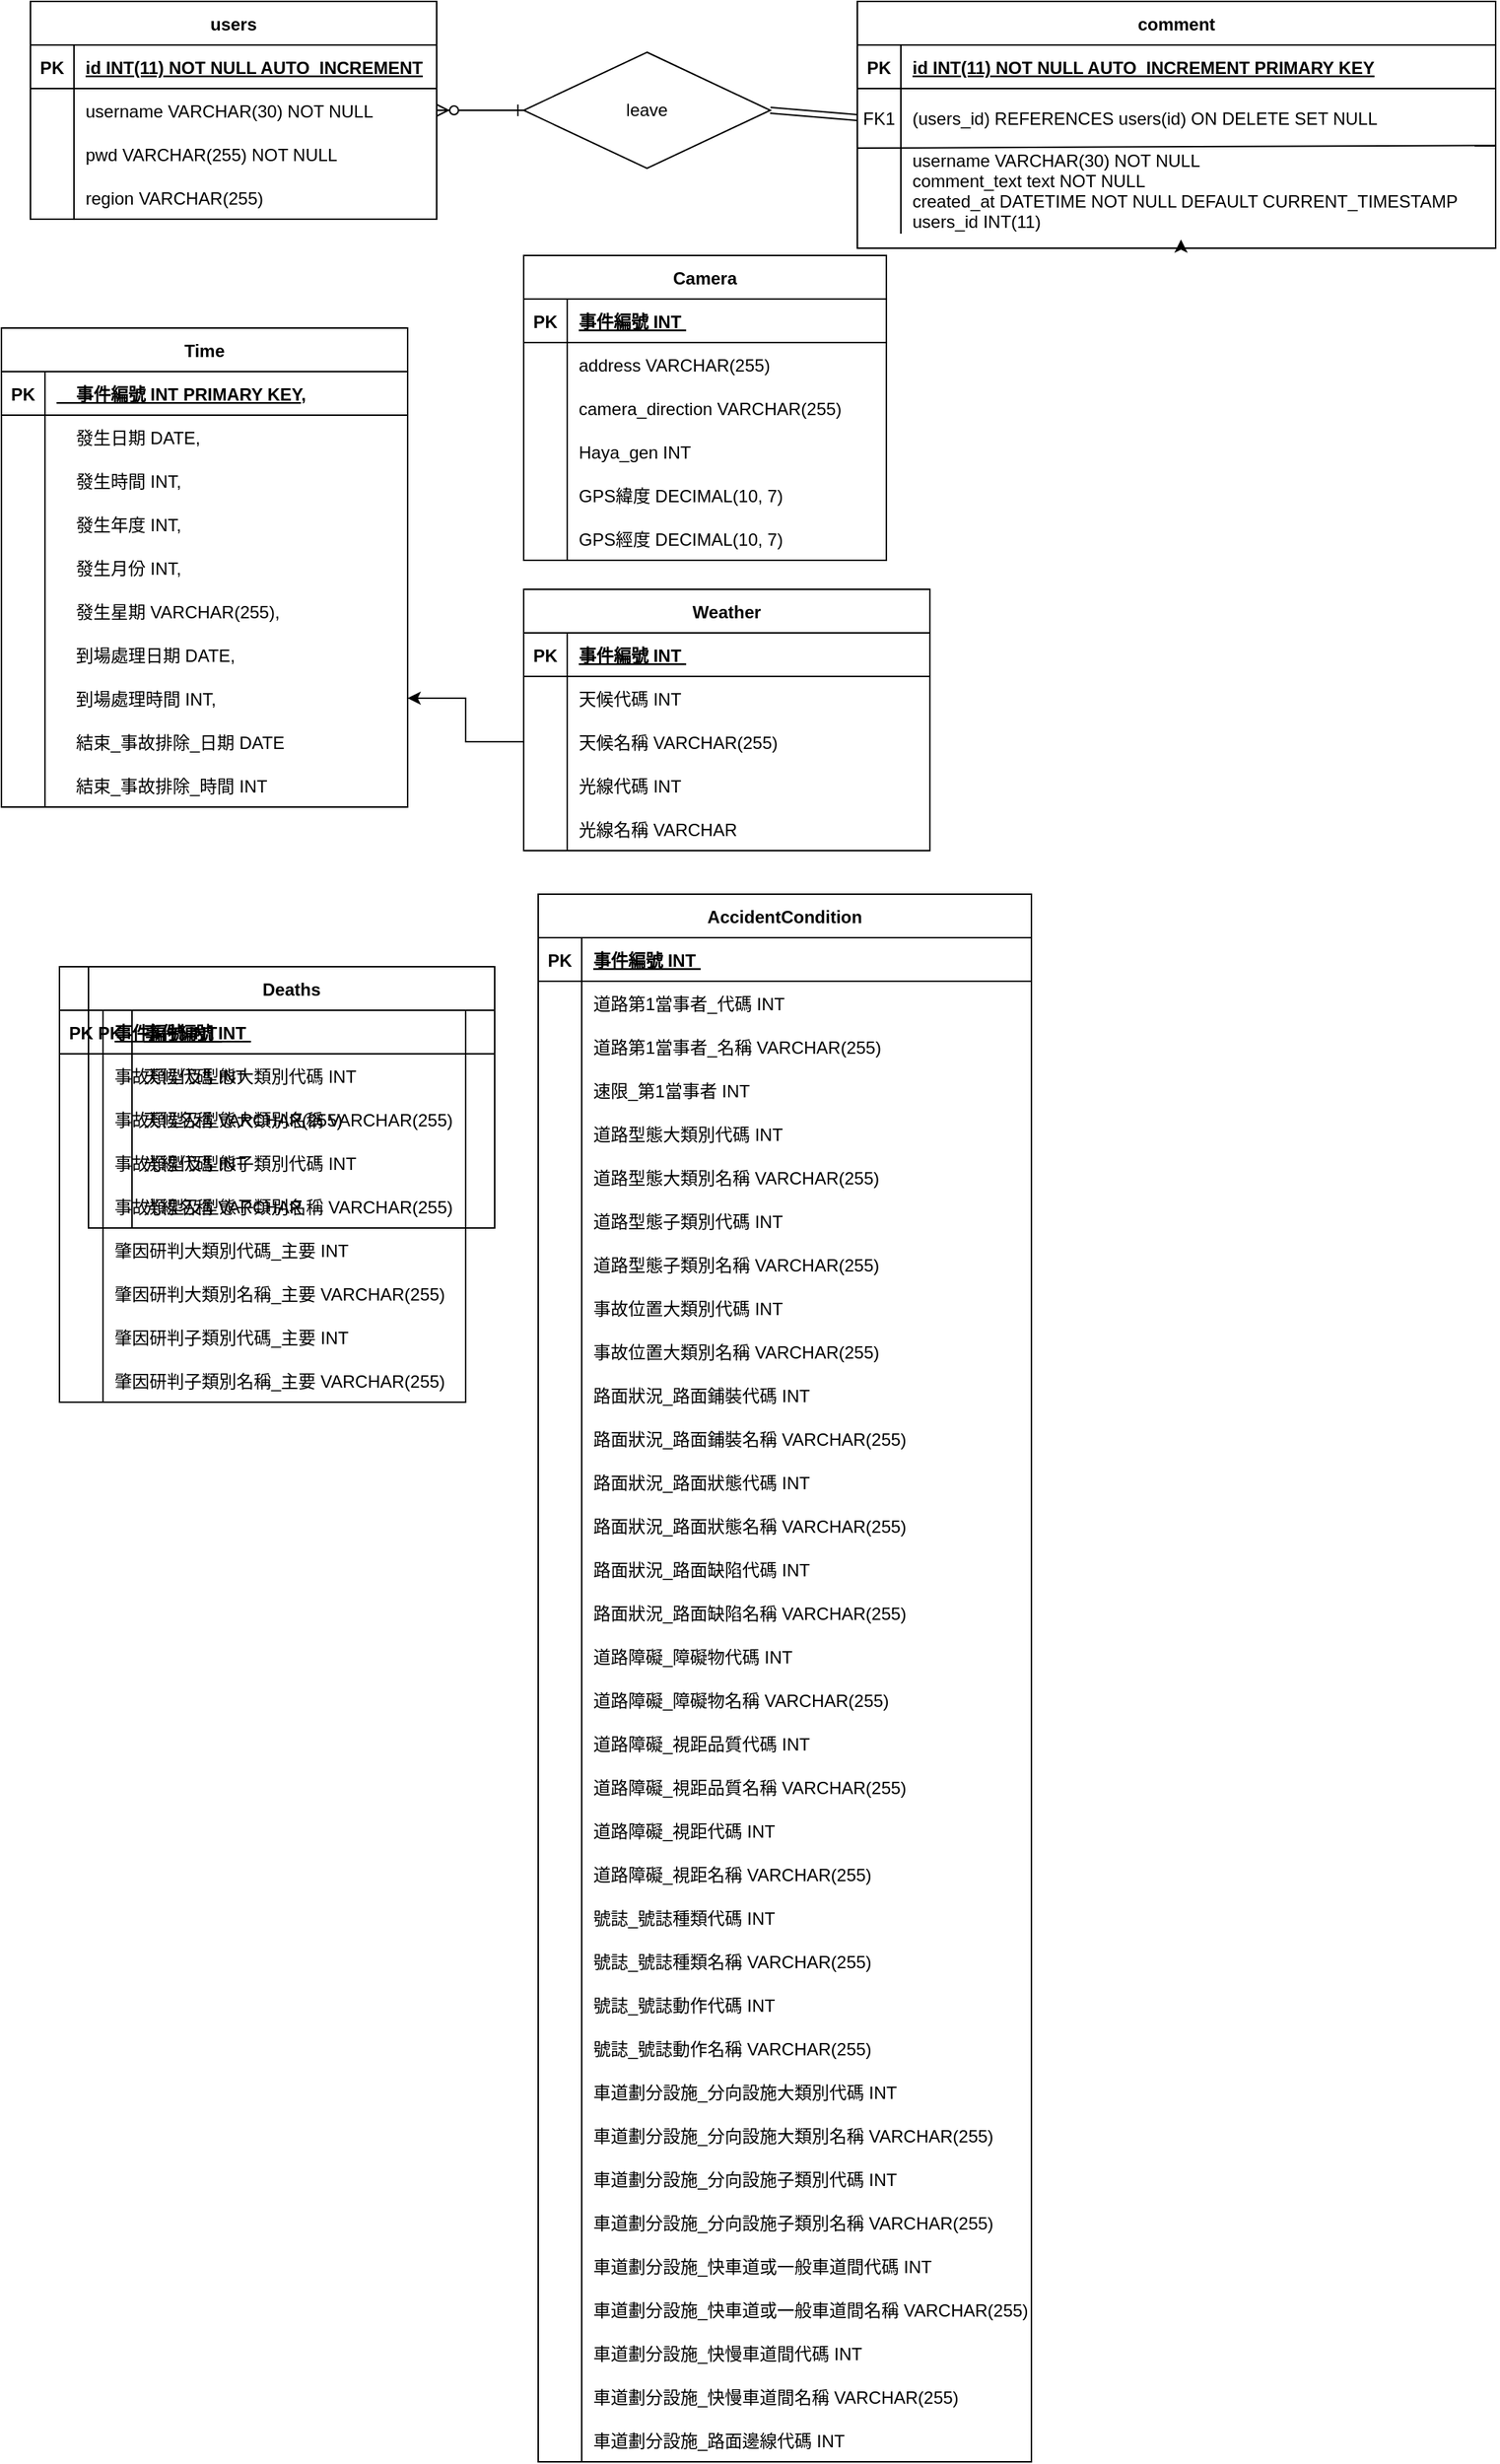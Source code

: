 <mxfile version="22.1.18" type="github">
  <diagram id="R2lEEEUBdFMjLlhIrx00" name="Page-1">
    <mxGraphModel dx="794" dy="420" grid="1" gridSize="10" guides="1" tooltips="1" connect="1" arrows="1" fold="1" page="1" pageScale="1" pageWidth="850" pageHeight="1100" math="0" shadow="0" extFonts="Permanent Marker^https://fonts.googleapis.com/css?family=Permanent+Marker">
      <root>
        <mxCell id="0" />
        <mxCell id="1" parent="0" />
        <mxCell id="C-vyLk0tnHw3VtMMgP7b-1" value="" style="edgeStyle=entityRelationEdgeStyle;endArrow=ERzeroToMany;startArrow=ERone;endFill=1;startFill=0;entryX=1;entryY=0.5;entryDx=0;entryDy=0;exitX=0;exitY=0.5;exitDx=0;exitDy=0;" parent="1" source="LIJQhPg9dv-LbKaYy-0f-2" target="C-vyLk0tnHw3VtMMgP7b-27" edge="1">
          <mxGeometry width="100" height="100" relative="1" as="geometry">
            <mxPoint x="420" y="220" as="sourcePoint" />
            <mxPoint x="440" y="220" as="targetPoint" />
            <Array as="points">
              <mxPoint x="340" y="190" />
              <mxPoint x="380" y="165" />
            </Array>
          </mxGeometry>
        </mxCell>
        <mxCell id="C-vyLk0tnHw3VtMMgP7b-2" value="comment" style="shape=table;startSize=30;container=1;collapsible=1;childLayout=tableLayout;fixedRows=1;rowLines=0;fontStyle=1;align=center;resizeLast=1;" parent="1" vertex="1">
          <mxGeometry x="610" y="105" width="440" height="170" as="geometry" />
        </mxCell>
        <mxCell id="C-vyLk0tnHw3VtMMgP7b-3" value="" style="shape=partialRectangle;collapsible=0;dropTarget=0;pointerEvents=0;fillColor=none;points=[[0,0.5],[1,0.5]];portConstraint=eastwest;top=0;left=0;right=0;bottom=1;" parent="C-vyLk0tnHw3VtMMgP7b-2" vertex="1">
          <mxGeometry y="30" width="440" height="30" as="geometry" />
        </mxCell>
        <mxCell id="C-vyLk0tnHw3VtMMgP7b-4" value="PK" style="shape=partialRectangle;overflow=hidden;connectable=0;fillColor=none;top=0;left=0;bottom=0;right=0;fontStyle=1;" parent="C-vyLk0tnHw3VtMMgP7b-3" vertex="1">
          <mxGeometry width="30" height="30" as="geometry">
            <mxRectangle width="30" height="30" as="alternateBounds" />
          </mxGeometry>
        </mxCell>
        <mxCell id="C-vyLk0tnHw3VtMMgP7b-5" value="id INT(11) NOT NULL AUTO_INCREMENT PRIMARY KEY " style="shape=partialRectangle;overflow=hidden;connectable=0;fillColor=none;top=0;left=0;bottom=0;right=0;align=left;spacingLeft=6;fontStyle=5;" parent="C-vyLk0tnHw3VtMMgP7b-3" vertex="1">
          <mxGeometry x="30" width="410" height="30" as="geometry">
            <mxRectangle width="410" height="30" as="alternateBounds" />
          </mxGeometry>
        </mxCell>
        <mxCell id="C-vyLk0tnHw3VtMMgP7b-6" value="" style="shape=partialRectangle;collapsible=0;dropTarget=0;pointerEvents=0;fillColor=none;points=[[0,0.5],[1,0.5]];portConstraint=eastwest;top=0;left=0;right=0;bottom=0;" parent="C-vyLk0tnHw3VtMMgP7b-2" vertex="1">
          <mxGeometry y="60" width="440" height="40" as="geometry" />
        </mxCell>
        <mxCell id="C-vyLk0tnHw3VtMMgP7b-7" value="FK1" style="shape=partialRectangle;overflow=hidden;connectable=0;fillColor=none;top=0;left=0;bottom=0;right=0;" parent="C-vyLk0tnHw3VtMMgP7b-6" vertex="1">
          <mxGeometry width="30" height="40" as="geometry">
            <mxRectangle width="30" height="40" as="alternateBounds" />
          </mxGeometry>
        </mxCell>
        <mxCell id="C-vyLk0tnHw3VtMMgP7b-8" value="(users_id) REFERENCES users(id) ON DELETE SET NULL" style="shape=partialRectangle;overflow=hidden;connectable=0;fillColor=none;top=0;left=0;bottom=0;right=0;align=left;spacingLeft=6;" parent="C-vyLk0tnHw3VtMMgP7b-6" vertex="1">
          <mxGeometry x="30" width="410" height="40" as="geometry">
            <mxRectangle width="410" height="40" as="alternateBounds" />
          </mxGeometry>
        </mxCell>
        <mxCell id="C-vyLk0tnHw3VtMMgP7b-9" value="" style="shape=partialRectangle;collapsible=0;dropTarget=0;pointerEvents=0;fillColor=none;points=[[0,0.5],[1,0.5]];portConstraint=eastwest;top=0;left=0;right=0;bottom=0;" parent="C-vyLk0tnHw3VtMMgP7b-2" vertex="1">
          <mxGeometry y="100" width="440" height="60" as="geometry" />
        </mxCell>
        <mxCell id="C-vyLk0tnHw3VtMMgP7b-10" value="" style="shape=partialRectangle;overflow=hidden;connectable=0;fillColor=none;top=0;left=0;bottom=0;right=0;" parent="C-vyLk0tnHw3VtMMgP7b-9" vertex="1">
          <mxGeometry width="30" height="60" as="geometry">
            <mxRectangle width="30" height="60" as="alternateBounds" />
          </mxGeometry>
        </mxCell>
        <mxCell id="C-vyLk0tnHw3VtMMgP7b-11" value="username VARCHAR(30) NOT NULL&#xa;comment_text text NOT NULL&#xa;created_at DATETIME NOT NULL DEFAULT CURRENT_TIMESTAMP&#xa;users_id INT(11) " style="shape=partialRectangle;overflow=hidden;connectable=0;fillColor=none;top=0;left=0;bottom=0;right=0;align=left;spacingLeft=6;" parent="C-vyLk0tnHw3VtMMgP7b-9" vertex="1">
          <mxGeometry x="30" width="410" height="60" as="geometry">
            <mxRectangle width="410" height="60" as="alternateBounds" />
          </mxGeometry>
        </mxCell>
        <mxCell id="LIJQhPg9dv-LbKaYy-0f-8" value="" style="endArrow=none;html=1;rounded=0;exitX=-0.001;exitY=1.025;exitDx=0;exitDy=0;exitPerimeter=0;entryX=1.001;entryY=-0.013;entryDx=0;entryDy=0;entryPerimeter=0;" edge="1" parent="C-vyLk0tnHw3VtMMgP7b-2" source="C-vyLk0tnHw3VtMMgP7b-6" target="C-vyLk0tnHw3VtMMgP7b-9">
          <mxGeometry width="50" height="50" relative="1" as="geometry">
            <mxPoint x="140" y="200" as="sourcePoint" />
            <mxPoint x="30" y="100" as="targetPoint" />
          </mxGeometry>
        </mxCell>
        <mxCell id="rkQmJwF6izKqziJ-mB82-10" style="edgeStyle=orthogonalEdgeStyle;rounded=0;orthogonalLoop=1;jettySize=auto;html=1;exitX=0.5;exitY=1;exitDx=0;exitDy=0;entryX=0.507;entryY=1.067;entryDx=0;entryDy=0;entryPerimeter=0;" edge="1" parent="C-vyLk0tnHw3VtMMgP7b-2" source="C-vyLk0tnHw3VtMMgP7b-2" target="C-vyLk0tnHw3VtMMgP7b-9">
          <mxGeometry relative="1" as="geometry" />
        </mxCell>
        <mxCell id="C-vyLk0tnHw3VtMMgP7b-13" value="Camera" style="shape=table;startSize=30;container=1;collapsible=1;childLayout=tableLayout;fixedRows=1;rowLines=0;fontStyle=1;align=center;resizeLast=1;" parent="1" vertex="1">
          <mxGeometry x="380" y="280" width="250" height="210" as="geometry" />
        </mxCell>
        <mxCell id="C-vyLk0tnHw3VtMMgP7b-14" value="" style="shape=partialRectangle;collapsible=0;dropTarget=0;pointerEvents=0;fillColor=none;points=[[0,0.5],[1,0.5]];portConstraint=eastwest;top=0;left=0;right=0;bottom=1;" parent="C-vyLk0tnHw3VtMMgP7b-13" vertex="1">
          <mxGeometry y="30" width="250" height="30" as="geometry" />
        </mxCell>
        <mxCell id="C-vyLk0tnHw3VtMMgP7b-15" value="PK" style="shape=partialRectangle;overflow=hidden;connectable=0;fillColor=none;top=0;left=0;bottom=0;right=0;fontStyle=1;" parent="C-vyLk0tnHw3VtMMgP7b-14" vertex="1">
          <mxGeometry width="30" height="30" as="geometry">
            <mxRectangle width="30" height="30" as="alternateBounds" />
          </mxGeometry>
        </mxCell>
        <mxCell id="C-vyLk0tnHw3VtMMgP7b-16" value="事件編號 INT " style="shape=partialRectangle;overflow=hidden;connectable=0;fillColor=none;top=0;left=0;bottom=0;right=0;align=left;spacingLeft=6;fontStyle=5;" parent="C-vyLk0tnHw3VtMMgP7b-14" vertex="1">
          <mxGeometry x="30" width="220" height="30" as="geometry">
            <mxRectangle width="220" height="30" as="alternateBounds" />
          </mxGeometry>
        </mxCell>
        <mxCell id="C-vyLk0tnHw3VtMMgP7b-17" value="" style="shape=partialRectangle;collapsible=0;dropTarget=0;pointerEvents=0;fillColor=none;points=[[0,0.5],[1,0.5]];portConstraint=eastwest;top=0;left=0;right=0;bottom=0;" parent="C-vyLk0tnHw3VtMMgP7b-13" vertex="1">
          <mxGeometry y="60" width="250" height="30" as="geometry" />
        </mxCell>
        <mxCell id="C-vyLk0tnHw3VtMMgP7b-18" value="" style="shape=partialRectangle;overflow=hidden;connectable=0;fillColor=none;top=0;left=0;bottom=0;right=0;" parent="C-vyLk0tnHw3VtMMgP7b-17" vertex="1">
          <mxGeometry width="30" height="30" as="geometry">
            <mxRectangle width="30" height="30" as="alternateBounds" />
          </mxGeometry>
        </mxCell>
        <mxCell id="C-vyLk0tnHw3VtMMgP7b-19" value="address VARCHAR(255)" style="shape=partialRectangle;overflow=hidden;connectable=0;fillColor=none;top=0;left=0;bottom=0;right=0;align=left;spacingLeft=6;" parent="C-vyLk0tnHw3VtMMgP7b-17" vertex="1">
          <mxGeometry x="30" width="220" height="30" as="geometry">
            <mxRectangle width="220" height="30" as="alternateBounds" />
          </mxGeometry>
        </mxCell>
        <mxCell id="C-vyLk0tnHw3VtMMgP7b-20" value="" style="shape=partialRectangle;collapsible=0;dropTarget=0;pointerEvents=0;fillColor=none;points=[[0,0.5],[1,0.5]];portConstraint=eastwest;top=0;left=0;right=0;bottom=0;" parent="C-vyLk0tnHw3VtMMgP7b-13" vertex="1">
          <mxGeometry y="90" width="250" height="30" as="geometry" />
        </mxCell>
        <mxCell id="C-vyLk0tnHw3VtMMgP7b-21" value="" style="shape=partialRectangle;overflow=hidden;connectable=0;fillColor=none;top=0;left=0;bottom=0;right=0;" parent="C-vyLk0tnHw3VtMMgP7b-20" vertex="1">
          <mxGeometry width="30" height="30" as="geometry">
            <mxRectangle width="30" height="30" as="alternateBounds" />
          </mxGeometry>
        </mxCell>
        <mxCell id="C-vyLk0tnHw3VtMMgP7b-22" value="camera_direction VARCHAR(255)" style="shape=partialRectangle;overflow=hidden;connectable=0;fillColor=none;top=0;left=0;bottom=0;right=0;align=left;spacingLeft=6;" parent="C-vyLk0tnHw3VtMMgP7b-20" vertex="1">
          <mxGeometry x="30" width="220" height="30" as="geometry">
            <mxRectangle width="220" height="30" as="alternateBounds" />
          </mxGeometry>
        </mxCell>
        <mxCell id="rkQmJwF6izKqziJ-mB82-1" style="shape=partialRectangle;collapsible=0;dropTarget=0;pointerEvents=0;fillColor=none;points=[[0,0.5],[1,0.5]];portConstraint=eastwest;top=0;left=0;right=0;bottom=0;" vertex="1" parent="C-vyLk0tnHw3VtMMgP7b-13">
          <mxGeometry y="120" width="250" height="30" as="geometry" />
        </mxCell>
        <mxCell id="rkQmJwF6izKqziJ-mB82-2" style="shape=partialRectangle;overflow=hidden;connectable=0;fillColor=none;top=0;left=0;bottom=0;right=0;" vertex="1" parent="rkQmJwF6izKqziJ-mB82-1">
          <mxGeometry width="30" height="30" as="geometry">
            <mxRectangle width="30" height="30" as="alternateBounds" />
          </mxGeometry>
        </mxCell>
        <mxCell id="rkQmJwF6izKqziJ-mB82-3" value="Haya_gen INT" style="shape=partialRectangle;overflow=hidden;connectable=0;fillColor=none;top=0;left=0;bottom=0;right=0;align=left;spacingLeft=6;" vertex="1" parent="rkQmJwF6izKqziJ-mB82-1">
          <mxGeometry x="30" width="220" height="30" as="geometry">
            <mxRectangle width="220" height="30" as="alternateBounds" />
          </mxGeometry>
        </mxCell>
        <mxCell id="rkQmJwF6izKqziJ-mB82-4" style="shape=partialRectangle;collapsible=0;dropTarget=0;pointerEvents=0;fillColor=none;points=[[0,0.5],[1,0.5]];portConstraint=eastwest;top=0;left=0;right=0;bottom=0;" vertex="1" parent="C-vyLk0tnHw3VtMMgP7b-13">
          <mxGeometry y="150" width="250" height="30" as="geometry" />
        </mxCell>
        <mxCell id="rkQmJwF6izKqziJ-mB82-5" style="shape=partialRectangle;overflow=hidden;connectable=0;fillColor=none;top=0;left=0;bottom=0;right=0;" vertex="1" parent="rkQmJwF6izKqziJ-mB82-4">
          <mxGeometry width="30" height="30" as="geometry">
            <mxRectangle width="30" height="30" as="alternateBounds" />
          </mxGeometry>
        </mxCell>
        <mxCell id="rkQmJwF6izKqziJ-mB82-6" value="GPS緯度 DECIMAL(10, 7)" style="shape=partialRectangle;overflow=hidden;connectable=0;fillColor=none;top=0;left=0;bottom=0;right=0;align=left;spacingLeft=6;" vertex="1" parent="rkQmJwF6izKqziJ-mB82-4">
          <mxGeometry x="30" width="220" height="30" as="geometry">
            <mxRectangle width="220" height="30" as="alternateBounds" />
          </mxGeometry>
        </mxCell>
        <mxCell id="rkQmJwF6izKqziJ-mB82-7" style="shape=partialRectangle;collapsible=0;dropTarget=0;pointerEvents=0;fillColor=none;points=[[0,0.5],[1,0.5]];portConstraint=eastwest;top=0;left=0;right=0;bottom=0;" vertex="1" parent="C-vyLk0tnHw3VtMMgP7b-13">
          <mxGeometry y="180" width="250" height="30" as="geometry" />
        </mxCell>
        <mxCell id="rkQmJwF6izKqziJ-mB82-8" style="shape=partialRectangle;overflow=hidden;connectable=0;fillColor=none;top=0;left=0;bottom=0;right=0;" vertex="1" parent="rkQmJwF6izKqziJ-mB82-7">
          <mxGeometry width="30" height="30" as="geometry">
            <mxRectangle width="30" height="30" as="alternateBounds" />
          </mxGeometry>
        </mxCell>
        <mxCell id="rkQmJwF6izKqziJ-mB82-9" value="GPS經度 DECIMAL(10, 7)" style="shape=partialRectangle;overflow=hidden;connectable=0;fillColor=none;top=0;left=0;bottom=0;right=0;align=left;spacingLeft=6;" vertex="1" parent="rkQmJwF6izKqziJ-mB82-7">
          <mxGeometry x="30" width="220" height="30" as="geometry">
            <mxRectangle width="220" height="30" as="alternateBounds" />
          </mxGeometry>
        </mxCell>
        <mxCell id="C-vyLk0tnHw3VtMMgP7b-23" value="users" style="shape=table;startSize=30;container=1;collapsible=1;childLayout=tableLayout;fixedRows=1;rowLines=0;fontStyle=1;align=center;resizeLast=1;" parent="1" vertex="1">
          <mxGeometry x="40" y="105" width="280" height="150" as="geometry" />
        </mxCell>
        <mxCell id="C-vyLk0tnHw3VtMMgP7b-24" value="" style="shape=partialRectangle;collapsible=0;dropTarget=0;pointerEvents=0;fillColor=none;points=[[0,0.5],[1,0.5]];portConstraint=eastwest;top=0;left=0;right=0;bottom=1;" parent="C-vyLk0tnHw3VtMMgP7b-23" vertex="1">
          <mxGeometry y="30" width="280" height="30" as="geometry" />
        </mxCell>
        <mxCell id="C-vyLk0tnHw3VtMMgP7b-25" value="PK" style="shape=partialRectangle;overflow=hidden;connectable=0;fillColor=none;top=0;left=0;bottom=0;right=0;fontStyle=1;" parent="C-vyLk0tnHw3VtMMgP7b-24" vertex="1">
          <mxGeometry width="30" height="30" as="geometry">
            <mxRectangle width="30" height="30" as="alternateBounds" />
          </mxGeometry>
        </mxCell>
        <mxCell id="C-vyLk0tnHw3VtMMgP7b-26" value="id INT(11) NOT NULL AUTO_INCREMENT" style="shape=partialRectangle;overflow=hidden;connectable=0;fillColor=none;top=0;left=0;bottom=0;right=0;align=left;spacingLeft=6;fontStyle=5;" parent="C-vyLk0tnHw3VtMMgP7b-24" vertex="1">
          <mxGeometry x="30" width="250" height="30" as="geometry">
            <mxRectangle width="250" height="30" as="alternateBounds" />
          </mxGeometry>
        </mxCell>
        <mxCell id="C-vyLk0tnHw3VtMMgP7b-27" value="" style="shape=partialRectangle;collapsible=0;dropTarget=0;pointerEvents=0;fillColor=none;points=[[0,0.5],[1,0.5]];portConstraint=eastwest;top=0;left=0;right=0;bottom=0;" parent="C-vyLk0tnHw3VtMMgP7b-23" vertex="1">
          <mxGeometry y="60" width="280" height="30" as="geometry" />
        </mxCell>
        <mxCell id="C-vyLk0tnHw3VtMMgP7b-28" value="" style="shape=partialRectangle;overflow=hidden;connectable=0;fillColor=none;top=0;left=0;bottom=0;right=0;" parent="C-vyLk0tnHw3VtMMgP7b-27" vertex="1">
          <mxGeometry width="30" height="30" as="geometry">
            <mxRectangle width="30" height="30" as="alternateBounds" />
          </mxGeometry>
        </mxCell>
        <mxCell id="C-vyLk0tnHw3VtMMgP7b-29" value="username VARCHAR(30) NOT NULL" style="shape=partialRectangle;overflow=hidden;connectable=0;fillColor=none;top=0;left=0;bottom=0;right=0;align=left;spacingLeft=6;" parent="C-vyLk0tnHw3VtMMgP7b-27" vertex="1">
          <mxGeometry x="30" width="250" height="30" as="geometry">
            <mxRectangle width="250" height="30" as="alternateBounds" />
          </mxGeometry>
        </mxCell>
        <mxCell id="2aTuFvHh5g6F9A9i1u1c-1" style="shape=partialRectangle;collapsible=0;dropTarget=0;pointerEvents=0;fillColor=none;points=[[0,0.5],[1,0.5]];portConstraint=eastwest;top=0;left=0;right=0;bottom=0;" parent="C-vyLk0tnHw3VtMMgP7b-23" vertex="1">
          <mxGeometry y="90" width="280" height="30" as="geometry" />
        </mxCell>
        <mxCell id="2aTuFvHh5g6F9A9i1u1c-2" style="shape=partialRectangle;overflow=hidden;connectable=0;fillColor=none;top=0;left=0;bottom=0;right=0;" parent="2aTuFvHh5g6F9A9i1u1c-1" vertex="1">
          <mxGeometry width="30" height="30" as="geometry">
            <mxRectangle width="30" height="30" as="alternateBounds" />
          </mxGeometry>
        </mxCell>
        <mxCell id="2aTuFvHh5g6F9A9i1u1c-3" value="pwd VARCHAR(255) NOT NULL" style="shape=partialRectangle;overflow=hidden;connectable=0;fillColor=none;top=0;left=0;bottom=0;right=0;align=left;spacingLeft=6;" parent="2aTuFvHh5g6F9A9i1u1c-1" vertex="1">
          <mxGeometry x="30" width="250" height="30" as="geometry">
            <mxRectangle width="250" height="30" as="alternateBounds" />
          </mxGeometry>
        </mxCell>
        <mxCell id="2aTuFvHh5g6F9A9i1u1c-4" style="shape=partialRectangle;collapsible=0;dropTarget=0;pointerEvents=0;fillColor=none;points=[[0,0.5],[1,0.5]];portConstraint=eastwest;top=0;left=0;right=0;bottom=0;" parent="C-vyLk0tnHw3VtMMgP7b-23" vertex="1">
          <mxGeometry y="120" width="280" height="30" as="geometry" />
        </mxCell>
        <mxCell id="2aTuFvHh5g6F9A9i1u1c-5" style="shape=partialRectangle;overflow=hidden;connectable=0;fillColor=none;top=0;left=0;bottom=0;right=0;" parent="2aTuFvHh5g6F9A9i1u1c-4" vertex="1">
          <mxGeometry width="30" height="30" as="geometry">
            <mxRectangle width="30" height="30" as="alternateBounds" />
          </mxGeometry>
        </mxCell>
        <mxCell id="2aTuFvHh5g6F9A9i1u1c-6" value="region VARCHAR(255)" style="shape=partialRectangle;overflow=hidden;connectable=0;fillColor=none;top=0;left=0;bottom=0;right=0;align=left;spacingLeft=6;" parent="2aTuFvHh5g6F9A9i1u1c-4" vertex="1">
          <mxGeometry x="30" width="250" height="30" as="geometry">
            <mxRectangle width="250" height="30" as="alternateBounds" />
          </mxGeometry>
        </mxCell>
        <mxCell id="qd4pbMHuunySZTL51Mc_-2" value="Time" style="shape=table;startSize=30;container=1;collapsible=1;childLayout=tableLayout;fixedRows=1;rowLines=0;fontStyle=1;align=center;resizeLast=1;" parent="1" vertex="1">
          <mxGeometry x="20" y="330" width="280" height="330" as="geometry" />
        </mxCell>
        <mxCell id="qd4pbMHuunySZTL51Mc_-3" value="" style="shape=partialRectangle;collapsible=0;dropTarget=0;pointerEvents=0;fillColor=none;points=[[0,0.5],[1,0.5]];portConstraint=eastwest;top=0;left=0;right=0;bottom=1;" parent="qd4pbMHuunySZTL51Mc_-2" vertex="1">
          <mxGeometry y="30" width="280" height="30" as="geometry" />
        </mxCell>
        <mxCell id="qd4pbMHuunySZTL51Mc_-4" value="PK" style="shape=partialRectangle;overflow=hidden;connectable=0;fillColor=none;top=0;left=0;bottom=0;right=0;fontStyle=1;" parent="qd4pbMHuunySZTL51Mc_-3" vertex="1">
          <mxGeometry width="30" height="30" as="geometry">
            <mxRectangle width="30" height="30" as="alternateBounds" />
          </mxGeometry>
        </mxCell>
        <mxCell id="qd4pbMHuunySZTL51Mc_-5" value="    事件編號 INT PRIMARY KEY," style="shape=partialRectangle;overflow=hidden;connectable=0;fillColor=none;top=0;left=0;bottom=0;right=0;align=left;spacingLeft=6;fontStyle=5;" parent="qd4pbMHuunySZTL51Mc_-3" vertex="1">
          <mxGeometry x="30" width="250" height="30" as="geometry">
            <mxRectangle width="250" height="30" as="alternateBounds" />
          </mxGeometry>
        </mxCell>
        <mxCell id="qd4pbMHuunySZTL51Mc_-9" style="shape=partialRectangle;collapsible=0;dropTarget=0;pointerEvents=0;fillColor=none;points=[[0,0.5],[1,0.5]];portConstraint=eastwest;top=0;left=0;right=0;bottom=0;" parent="qd4pbMHuunySZTL51Mc_-2" vertex="1">
          <mxGeometry y="60" width="280" height="30" as="geometry" />
        </mxCell>
        <mxCell id="qd4pbMHuunySZTL51Mc_-10" style="shape=partialRectangle;overflow=hidden;connectable=0;fillColor=none;top=0;left=0;bottom=0;right=0;" parent="qd4pbMHuunySZTL51Mc_-9" vertex="1">
          <mxGeometry width="30" height="30" as="geometry">
            <mxRectangle width="30" height="30" as="alternateBounds" />
          </mxGeometry>
        </mxCell>
        <mxCell id="qd4pbMHuunySZTL51Mc_-11" value="    發生日期 DATE," style="shape=partialRectangle;overflow=hidden;connectable=0;fillColor=none;top=0;left=0;bottom=0;right=0;align=left;spacingLeft=6;" parent="qd4pbMHuunySZTL51Mc_-9" vertex="1">
          <mxGeometry x="30" width="250" height="30" as="geometry">
            <mxRectangle width="250" height="30" as="alternateBounds" />
          </mxGeometry>
        </mxCell>
        <mxCell id="qd4pbMHuunySZTL51Mc_-12" style="shape=partialRectangle;collapsible=0;dropTarget=0;pointerEvents=0;fillColor=none;points=[[0,0.5],[1,0.5]];portConstraint=eastwest;top=0;left=0;right=0;bottom=0;" parent="qd4pbMHuunySZTL51Mc_-2" vertex="1">
          <mxGeometry y="90" width="280" height="30" as="geometry" />
        </mxCell>
        <mxCell id="qd4pbMHuunySZTL51Mc_-13" style="shape=partialRectangle;overflow=hidden;connectable=0;fillColor=none;top=0;left=0;bottom=0;right=0;" parent="qd4pbMHuunySZTL51Mc_-12" vertex="1">
          <mxGeometry width="30" height="30" as="geometry">
            <mxRectangle width="30" height="30" as="alternateBounds" />
          </mxGeometry>
        </mxCell>
        <mxCell id="qd4pbMHuunySZTL51Mc_-14" value="    發生時間 INT," style="shape=partialRectangle;overflow=hidden;connectable=0;fillColor=none;top=0;left=0;bottom=0;right=0;align=left;spacingLeft=6;" parent="qd4pbMHuunySZTL51Mc_-12" vertex="1">
          <mxGeometry x="30" width="250" height="30" as="geometry">
            <mxRectangle width="250" height="30" as="alternateBounds" />
          </mxGeometry>
        </mxCell>
        <mxCell id="xY_G_yWk9gdX9_oH5Ukx-1" style="shape=partialRectangle;collapsible=0;dropTarget=0;pointerEvents=0;fillColor=none;points=[[0,0.5],[1,0.5]];portConstraint=eastwest;top=0;left=0;right=0;bottom=0;" vertex="1" parent="qd4pbMHuunySZTL51Mc_-2">
          <mxGeometry y="120" width="280" height="30" as="geometry" />
        </mxCell>
        <mxCell id="xY_G_yWk9gdX9_oH5Ukx-2" style="shape=partialRectangle;overflow=hidden;connectable=0;fillColor=none;top=0;left=0;bottom=0;right=0;" vertex="1" parent="xY_G_yWk9gdX9_oH5Ukx-1">
          <mxGeometry width="30" height="30" as="geometry">
            <mxRectangle width="30" height="30" as="alternateBounds" />
          </mxGeometry>
        </mxCell>
        <mxCell id="xY_G_yWk9gdX9_oH5Ukx-3" value="    發生年度 INT," style="shape=partialRectangle;overflow=hidden;connectable=0;fillColor=none;top=0;left=0;bottom=0;right=0;align=left;spacingLeft=6;" vertex="1" parent="xY_G_yWk9gdX9_oH5Ukx-1">
          <mxGeometry x="30" width="250" height="30" as="geometry">
            <mxRectangle width="250" height="30" as="alternateBounds" />
          </mxGeometry>
        </mxCell>
        <mxCell id="xY_G_yWk9gdX9_oH5Ukx-4" style="shape=partialRectangle;collapsible=0;dropTarget=0;pointerEvents=0;fillColor=none;points=[[0,0.5],[1,0.5]];portConstraint=eastwest;top=0;left=0;right=0;bottom=0;" vertex="1" parent="qd4pbMHuunySZTL51Mc_-2">
          <mxGeometry y="150" width="280" height="30" as="geometry" />
        </mxCell>
        <mxCell id="xY_G_yWk9gdX9_oH5Ukx-5" style="shape=partialRectangle;overflow=hidden;connectable=0;fillColor=none;top=0;left=0;bottom=0;right=0;" vertex="1" parent="xY_G_yWk9gdX9_oH5Ukx-4">
          <mxGeometry width="30" height="30" as="geometry">
            <mxRectangle width="30" height="30" as="alternateBounds" />
          </mxGeometry>
        </mxCell>
        <mxCell id="xY_G_yWk9gdX9_oH5Ukx-6" value="    發生月份 INT," style="shape=partialRectangle;overflow=hidden;connectable=0;fillColor=none;top=0;left=0;bottom=0;right=0;align=left;spacingLeft=6;" vertex="1" parent="xY_G_yWk9gdX9_oH5Ukx-4">
          <mxGeometry x="30" width="250" height="30" as="geometry">
            <mxRectangle width="250" height="30" as="alternateBounds" />
          </mxGeometry>
        </mxCell>
        <mxCell id="xY_G_yWk9gdX9_oH5Ukx-13" style="shape=partialRectangle;collapsible=0;dropTarget=0;pointerEvents=0;fillColor=none;points=[[0,0.5],[1,0.5]];portConstraint=eastwest;top=0;left=0;right=0;bottom=0;" vertex="1" parent="qd4pbMHuunySZTL51Mc_-2">
          <mxGeometry y="180" width="280" height="30" as="geometry" />
        </mxCell>
        <mxCell id="xY_G_yWk9gdX9_oH5Ukx-14" style="shape=partialRectangle;overflow=hidden;connectable=0;fillColor=none;top=0;left=0;bottom=0;right=0;" vertex="1" parent="xY_G_yWk9gdX9_oH5Ukx-13">
          <mxGeometry width="30" height="30" as="geometry">
            <mxRectangle width="30" height="30" as="alternateBounds" />
          </mxGeometry>
        </mxCell>
        <mxCell id="xY_G_yWk9gdX9_oH5Ukx-15" value="    發生星期 VARCHAR(255)," style="shape=partialRectangle;overflow=hidden;connectable=0;fillColor=none;top=0;left=0;bottom=0;right=0;align=left;spacingLeft=6;" vertex="1" parent="xY_G_yWk9gdX9_oH5Ukx-13">
          <mxGeometry x="30" width="250" height="30" as="geometry">
            <mxRectangle width="250" height="30" as="alternateBounds" />
          </mxGeometry>
        </mxCell>
        <mxCell id="xY_G_yWk9gdX9_oH5Ukx-10" style="shape=partialRectangle;collapsible=0;dropTarget=0;pointerEvents=0;fillColor=none;points=[[0,0.5],[1,0.5]];portConstraint=eastwest;top=0;left=0;right=0;bottom=0;" vertex="1" parent="qd4pbMHuunySZTL51Mc_-2">
          <mxGeometry y="210" width="280" height="30" as="geometry" />
        </mxCell>
        <mxCell id="xY_G_yWk9gdX9_oH5Ukx-11" style="shape=partialRectangle;overflow=hidden;connectable=0;fillColor=none;top=0;left=0;bottom=0;right=0;" vertex="1" parent="xY_G_yWk9gdX9_oH5Ukx-10">
          <mxGeometry width="30" height="30" as="geometry">
            <mxRectangle width="30" height="30" as="alternateBounds" />
          </mxGeometry>
        </mxCell>
        <mxCell id="xY_G_yWk9gdX9_oH5Ukx-12" value="    到場處理日期 DATE," style="shape=partialRectangle;overflow=hidden;connectable=0;fillColor=none;top=0;left=0;bottom=0;right=0;align=left;spacingLeft=6;" vertex="1" parent="xY_G_yWk9gdX9_oH5Ukx-10">
          <mxGeometry x="30" width="250" height="30" as="geometry">
            <mxRectangle width="250" height="30" as="alternateBounds" />
          </mxGeometry>
        </mxCell>
        <mxCell id="xY_G_yWk9gdX9_oH5Ukx-7" style="shape=partialRectangle;collapsible=0;dropTarget=0;pointerEvents=0;fillColor=none;points=[[0,0.5],[1,0.5]];portConstraint=eastwest;top=0;left=0;right=0;bottom=0;" vertex="1" parent="qd4pbMHuunySZTL51Mc_-2">
          <mxGeometry y="240" width="280" height="30" as="geometry" />
        </mxCell>
        <mxCell id="xY_G_yWk9gdX9_oH5Ukx-8" style="shape=partialRectangle;overflow=hidden;connectable=0;fillColor=none;top=0;left=0;bottom=0;right=0;" vertex="1" parent="xY_G_yWk9gdX9_oH5Ukx-7">
          <mxGeometry width="30" height="30" as="geometry">
            <mxRectangle width="30" height="30" as="alternateBounds" />
          </mxGeometry>
        </mxCell>
        <mxCell id="xY_G_yWk9gdX9_oH5Ukx-9" value="    到場處理時間 INT," style="shape=partialRectangle;overflow=hidden;connectable=0;fillColor=none;top=0;left=0;bottom=0;right=0;align=left;spacingLeft=6;" vertex="1" parent="xY_G_yWk9gdX9_oH5Ukx-7">
          <mxGeometry x="30" width="250" height="30" as="geometry">
            <mxRectangle width="250" height="30" as="alternateBounds" />
          </mxGeometry>
        </mxCell>
        <mxCell id="xY_G_yWk9gdX9_oH5Ukx-17" style="shape=partialRectangle;collapsible=0;dropTarget=0;pointerEvents=0;fillColor=none;points=[[0,0.5],[1,0.5]];portConstraint=eastwest;top=0;left=0;right=0;bottom=0;" vertex="1" parent="qd4pbMHuunySZTL51Mc_-2">
          <mxGeometry y="270" width="280" height="30" as="geometry" />
        </mxCell>
        <mxCell id="xY_G_yWk9gdX9_oH5Ukx-18" style="shape=partialRectangle;overflow=hidden;connectable=0;fillColor=none;top=0;left=0;bottom=0;right=0;" vertex="1" parent="xY_G_yWk9gdX9_oH5Ukx-17">
          <mxGeometry width="30" height="30" as="geometry">
            <mxRectangle width="30" height="30" as="alternateBounds" />
          </mxGeometry>
        </mxCell>
        <mxCell id="xY_G_yWk9gdX9_oH5Ukx-19" value="    結束_事故排除_日期 DATE" style="shape=partialRectangle;overflow=hidden;connectable=0;fillColor=none;top=0;left=0;bottom=0;right=0;align=left;spacingLeft=6;" vertex="1" parent="xY_G_yWk9gdX9_oH5Ukx-17">
          <mxGeometry x="30" width="250" height="30" as="geometry">
            <mxRectangle width="250" height="30" as="alternateBounds" />
          </mxGeometry>
        </mxCell>
        <mxCell id="xY_G_yWk9gdX9_oH5Ukx-20" style="shape=partialRectangle;collapsible=0;dropTarget=0;pointerEvents=0;fillColor=none;points=[[0,0.5],[1,0.5]];portConstraint=eastwest;top=0;left=0;right=0;bottom=0;" vertex="1" parent="qd4pbMHuunySZTL51Mc_-2">
          <mxGeometry y="300" width="280" height="30" as="geometry" />
        </mxCell>
        <mxCell id="xY_G_yWk9gdX9_oH5Ukx-21" style="shape=partialRectangle;overflow=hidden;connectable=0;fillColor=none;top=0;left=0;bottom=0;right=0;" vertex="1" parent="xY_G_yWk9gdX9_oH5Ukx-20">
          <mxGeometry width="30" height="30" as="geometry">
            <mxRectangle width="30" height="30" as="alternateBounds" />
          </mxGeometry>
        </mxCell>
        <mxCell id="xY_G_yWk9gdX9_oH5Ukx-22" value="    結束_事故排除_時間 INT" style="shape=partialRectangle;overflow=hidden;connectable=0;fillColor=none;top=0;left=0;bottom=0;right=0;align=left;spacingLeft=6;" vertex="1" parent="xY_G_yWk9gdX9_oH5Ukx-20">
          <mxGeometry x="30" width="250" height="30" as="geometry">
            <mxRectangle width="250" height="30" as="alternateBounds" />
          </mxGeometry>
        </mxCell>
        <mxCell id="LIJQhPg9dv-LbKaYy-0f-2" value="leave" style="rhombus;whiteSpace=wrap;html=1;" vertex="1" parent="1">
          <mxGeometry x="380" y="140" width="170" height="80" as="geometry" />
        </mxCell>
        <mxCell id="kRQ8XPC6xDhNK0pqWrcc-1" value="Weather" style="shape=table;startSize=30;container=1;collapsible=1;childLayout=tableLayout;fixedRows=1;rowLines=0;fontStyle=1;align=center;resizeLast=1;" parent="1" vertex="1">
          <mxGeometry x="380" y="510" width="280" height="180" as="geometry" />
        </mxCell>
        <mxCell id="kRQ8XPC6xDhNK0pqWrcc-2" value="" style="shape=partialRectangle;collapsible=0;dropTarget=0;pointerEvents=0;fillColor=none;points=[[0,0.5],[1,0.5]];portConstraint=eastwest;top=0;left=0;right=0;bottom=1;" parent="kRQ8XPC6xDhNK0pqWrcc-1" vertex="1">
          <mxGeometry y="30" width="280" height="30" as="geometry" />
        </mxCell>
        <mxCell id="kRQ8XPC6xDhNK0pqWrcc-3" value="PK" style="shape=partialRectangle;overflow=hidden;connectable=0;fillColor=none;top=0;left=0;bottom=0;right=0;fontStyle=1;" parent="kRQ8XPC6xDhNK0pqWrcc-2" vertex="1">
          <mxGeometry width="30" height="30" as="geometry">
            <mxRectangle width="30" height="30" as="alternateBounds" />
          </mxGeometry>
        </mxCell>
        <mxCell id="kRQ8XPC6xDhNK0pqWrcc-4" value="事件編號 INT " style="shape=partialRectangle;overflow=hidden;connectable=0;fillColor=none;top=0;left=0;bottom=0;right=0;align=left;spacingLeft=6;fontStyle=5;" parent="kRQ8XPC6xDhNK0pqWrcc-2" vertex="1">
          <mxGeometry x="30" width="250" height="30" as="geometry">
            <mxRectangle width="250" height="30" as="alternateBounds" />
          </mxGeometry>
        </mxCell>
        <mxCell id="kRQ8XPC6xDhNK0pqWrcc-5" value="" style="shape=partialRectangle;collapsible=0;dropTarget=0;pointerEvents=0;fillColor=none;points=[[0,0.5],[1,0.5]];portConstraint=eastwest;top=0;left=0;right=0;bottom=0;" parent="kRQ8XPC6xDhNK0pqWrcc-1" vertex="1">
          <mxGeometry y="60" width="280" height="30" as="geometry" />
        </mxCell>
        <mxCell id="kRQ8XPC6xDhNK0pqWrcc-6" value="" style="shape=partialRectangle;overflow=hidden;connectable=0;fillColor=none;top=0;left=0;bottom=0;right=0;" parent="kRQ8XPC6xDhNK0pqWrcc-5" vertex="1">
          <mxGeometry width="30" height="30" as="geometry">
            <mxRectangle width="30" height="30" as="alternateBounds" />
          </mxGeometry>
        </mxCell>
        <mxCell id="kRQ8XPC6xDhNK0pqWrcc-7" value="天候代碼 INT" style="shape=partialRectangle;overflow=hidden;connectable=0;fillColor=none;top=0;left=0;bottom=0;right=0;align=left;spacingLeft=6;" parent="kRQ8XPC6xDhNK0pqWrcc-5" vertex="1">
          <mxGeometry x="30" width="250" height="30" as="geometry">
            <mxRectangle width="250" height="30" as="alternateBounds" />
          </mxGeometry>
        </mxCell>
        <mxCell id="kRQ8XPC6xDhNK0pqWrcc-8" style="shape=partialRectangle;collapsible=0;dropTarget=0;pointerEvents=0;fillColor=none;points=[[0,0.5],[1,0.5]];portConstraint=eastwest;top=0;left=0;right=0;bottom=0;" parent="kRQ8XPC6xDhNK0pqWrcc-1" vertex="1">
          <mxGeometry y="90" width="280" height="30" as="geometry" />
        </mxCell>
        <mxCell id="kRQ8XPC6xDhNK0pqWrcc-9" style="shape=partialRectangle;overflow=hidden;connectable=0;fillColor=none;top=0;left=0;bottom=0;right=0;" parent="kRQ8XPC6xDhNK0pqWrcc-8" vertex="1">
          <mxGeometry width="30" height="30" as="geometry">
            <mxRectangle width="30" height="30" as="alternateBounds" />
          </mxGeometry>
        </mxCell>
        <mxCell id="kRQ8XPC6xDhNK0pqWrcc-10" value="天候名稱 VARCHAR(255)" style="shape=partialRectangle;overflow=hidden;connectable=0;fillColor=none;top=0;left=0;bottom=0;right=0;align=left;spacingLeft=6;" parent="kRQ8XPC6xDhNK0pqWrcc-8" vertex="1">
          <mxGeometry x="30" width="250" height="30" as="geometry">
            <mxRectangle width="250" height="30" as="alternateBounds" />
          </mxGeometry>
        </mxCell>
        <mxCell id="kRQ8XPC6xDhNK0pqWrcc-11" style="shape=partialRectangle;collapsible=0;dropTarget=0;pointerEvents=0;fillColor=none;points=[[0,0.5],[1,0.5]];portConstraint=eastwest;top=0;left=0;right=0;bottom=0;" parent="kRQ8XPC6xDhNK0pqWrcc-1" vertex="1">
          <mxGeometry y="120" width="280" height="30" as="geometry" />
        </mxCell>
        <mxCell id="kRQ8XPC6xDhNK0pqWrcc-12" style="shape=partialRectangle;overflow=hidden;connectable=0;fillColor=none;top=0;left=0;bottom=0;right=0;" parent="kRQ8XPC6xDhNK0pqWrcc-11" vertex="1">
          <mxGeometry width="30" height="30" as="geometry">
            <mxRectangle width="30" height="30" as="alternateBounds" />
          </mxGeometry>
        </mxCell>
        <mxCell id="kRQ8XPC6xDhNK0pqWrcc-13" value="光線代碼 INT" style="shape=partialRectangle;overflow=hidden;connectable=0;fillColor=none;top=0;left=0;bottom=0;right=0;align=left;spacingLeft=6;" parent="kRQ8XPC6xDhNK0pqWrcc-11" vertex="1">
          <mxGeometry x="30" width="250" height="30" as="geometry">
            <mxRectangle width="250" height="30" as="alternateBounds" />
          </mxGeometry>
        </mxCell>
        <mxCell id="kRQ8XPC6xDhNK0pqWrcc-14" style="shape=partialRectangle;collapsible=0;dropTarget=0;pointerEvents=0;fillColor=none;points=[[0,0.5],[1,0.5]];portConstraint=eastwest;top=0;left=0;right=0;bottom=0;" parent="kRQ8XPC6xDhNK0pqWrcc-1" vertex="1">
          <mxGeometry y="150" width="280" height="30" as="geometry" />
        </mxCell>
        <mxCell id="kRQ8XPC6xDhNK0pqWrcc-15" style="shape=partialRectangle;overflow=hidden;connectable=0;fillColor=none;top=0;left=0;bottom=0;right=0;" parent="kRQ8XPC6xDhNK0pqWrcc-14" vertex="1">
          <mxGeometry width="30" height="30" as="geometry">
            <mxRectangle width="30" height="30" as="alternateBounds" />
          </mxGeometry>
        </mxCell>
        <mxCell id="kRQ8XPC6xDhNK0pqWrcc-16" value="光線名稱 VARCHAR" style="shape=partialRectangle;overflow=hidden;connectable=0;fillColor=none;top=0;left=0;bottom=0;right=0;align=left;spacingLeft=6;" parent="kRQ8XPC6xDhNK0pqWrcc-14" vertex="1">
          <mxGeometry x="30" width="250" height="30" as="geometry">
            <mxRectangle width="250" height="30" as="alternateBounds" />
          </mxGeometry>
        </mxCell>
        <mxCell id="rkQmJwF6izKqziJ-mB82-11" value="AccidentCondition" style="shape=table;startSize=30;container=1;collapsible=1;childLayout=tableLayout;fixedRows=1;rowLines=0;fontStyle=1;align=center;resizeLast=1;" vertex="1" parent="1">
          <mxGeometry x="390" y="720" width="340" height="1080" as="geometry" />
        </mxCell>
        <mxCell id="rkQmJwF6izKqziJ-mB82-12" value="" style="shape=partialRectangle;collapsible=0;dropTarget=0;pointerEvents=0;fillColor=none;points=[[0,0.5],[1,0.5]];portConstraint=eastwest;top=0;left=0;right=0;bottom=1;" vertex="1" parent="rkQmJwF6izKqziJ-mB82-11">
          <mxGeometry y="30" width="340" height="30" as="geometry" />
        </mxCell>
        <mxCell id="rkQmJwF6izKqziJ-mB82-13" value="PK" style="shape=partialRectangle;overflow=hidden;connectable=0;fillColor=none;top=0;left=0;bottom=0;right=0;fontStyle=1;" vertex="1" parent="rkQmJwF6izKqziJ-mB82-12">
          <mxGeometry width="30" height="30" as="geometry">
            <mxRectangle width="30" height="30" as="alternateBounds" />
          </mxGeometry>
        </mxCell>
        <mxCell id="rkQmJwF6izKqziJ-mB82-14" value="事件編號 INT " style="shape=partialRectangle;overflow=hidden;connectable=0;fillColor=none;top=0;left=0;bottom=0;right=0;align=left;spacingLeft=6;fontStyle=5;" vertex="1" parent="rkQmJwF6izKqziJ-mB82-12">
          <mxGeometry x="30" width="310" height="30" as="geometry">
            <mxRectangle width="310" height="30" as="alternateBounds" />
          </mxGeometry>
        </mxCell>
        <mxCell id="rkQmJwF6izKqziJ-mB82-15" value="" style="shape=partialRectangle;collapsible=0;dropTarget=0;pointerEvents=0;fillColor=none;points=[[0,0.5],[1,0.5]];portConstraint=eastwest;top=0;left=0;right=0;bottom=0;" vertex="1" parent="rkQmJwF6izKqziJ-mB82-11">
          <mxGeometry y="60" width="340" height="30" as="geometry" />
        </mxCell>
        <mxCell id="rkQmJwF6izKqziJ-mB82-16" value="" style="shape=partialRectangle;overflow=hidden;connectable=0;fillColor=none;top=0;left=0;bottom=0;right=0;" vertex="1" parent="rkQmJwF6izKqziJ-mB82-15">
          <mxGeometry width="30" height="30" as="geometry">
            <mxRectangle width="30" height="30" as="alternateBounds" />
          </mxGeometry>
        </mxCell>
        <mxCell id="rkQmJwF6izKqziJ-mB82-17" value="道路第1當事者_代碼 INT" style="shape=partialRectangle;overflow=hidden;connectable=0;fillColor=none;top=0;left=0;bottom=0;right=0;align=left;spacingLeft=6;" vertex="1" parent="rkQmJwF6izKqziJ-mB82-15">
          <mxGeometry x="30" width="310" height="30" as="geometry">
            <mxRectangle width="310" height="30" as="alternateBounds" />
          </mxGeometry>
        </mxCell>
        <mxCell id="rkQmJwF6izKqziJ-mB82-18" style="shape=partialRectangle;collapsible=0;dropTarget=0;pointerEvents=0;fillColor=none;points=[[0,0.5],[1,0.5]];portConstraint=eastwest;top=0;left=0;right=0;bottom=0;" vertex="1" parent="rkQmJwF6izKqziJ-mB82-11">
          <mxGeometry y="90" width="340" height="30" as="geometry" />
        </mxCell>
        <mxCell id="rkQmJwF6izKqziJ-mB82-19" style="shape=partialRectangle;overflow=hidden;connectable=0;fillColor=none;top=0;left=0;bottom=0;right=0;" vertex="1" parent="rkQmJwF6izKqziJ-mB82-18">
          <mxGeometry width="30" height="30" as="geometry">
            <mxRectangle width="30" height="30" as="alternateBounds" />
          </mxGeometry>
        </mxCell>
        <mxCell id="rkQmJwF6izKqziJ-mB82-20" value="道路第1當事者_名稱 VARCHAR(255)" style="shape=partialRectangle;overflow=hidden;connectable=0;fillColor=none;top=0;left=0;bottom=0;right=0;align=left;spacingLeft=6;" vertex="1" parent="rkQmJwF6izKqziJ-mB82-18">
          <mxGeometry x="30" width="310" height="30" as="geometry">
            <mxRectangle width="310" height="30" as="alternateBounds" />
          </mxGeometry>
        </mxCell>
        <mxCell id="rkQmJwF6izKqziJ-mB82-21" style="shape=partialRectangle;collapsible=0;dropTarget=0;pointerEvents=0;fillColor=none;points=[[0,0.5],[1,0.5]];portConstraint=eastwest;top=0;left=0;right=0;bottom=0;" vertex="1" parent="rkQmJwF6izKqziJ-mB82-11">
          <mxGeometry y="120" width="340" height="30" as="geometry" />
        </mxCell>
        <mxCell id="rkQmJwF6izKqziJ-mB82-22" style="shape=partialRectangle;overflow=hidden;connectable=0;fillColor=none;top=0;left=0;bottom=0;right=0;" vertex="1" parent="rkQmJwF6izKqziJ-mB82-21">
          <mxGeometry width="30" height="30" as="geometry">
            <mxRectangle width="30" height="30" as="alternateBounds" />
          </mxGeometry>
        </mxCell>
        <mxCell id="rkQmJwF6izKqziJ-mB82-23" value="速限_第1當事者 INT" style="shape=partialRectangle;overflow=hidden;connectable=0;fillColor=none;top=0;left=0;bottom=0;right=0;align=left;spacingLeft=6;" vertex="1" parent="rkQmJwF6izKqziJ-mB82-21">
          <mxGeometry x="30" width="310" height="30" as="geometry">
            <mxRectangle width="310" height="30" as="alternateBounds" />
          </mxGeometry>
        </mxCell>
        <mxCell id="rkQmJwF6izKqziJ-mB82-24" style="shape=partialRectangle;collapsible=0;dropTarget=0;pointerEvents=0;fillColor=none;points=[[0,0.5],[1,0.5]];portConstraint=eastwest;top=0;left=0;right=0;bottom=0;" vertex="1" parent="rkQmJwF6izKqziJ-mB82-11">
          <mxGeometry y="150" width="340" height="30" as="geometry" />
        </mxCell>
        <mxCell id="rkQmJwF6izKqziJ-mB82-25" style="shape=partialRectangle;overflow=hidden;connectable=0;fillColor=none;top=0;left=0;bottom=0;right=0;" vertex="1" parent="rkQmJwF6izKqziJ-mB82-24">
          <mxGeometry width="30" height="30" as="geometry">
            <mxRectangle width="30" height="30" as="alternateBounds" />
          </mxGeometry>
        </mxCell>
        <mxCell id="rkQmJwF6izKqziJ-mB82-26" value="道路型態大類別代碼 INT" style="shape=partialRectangle;overflow=hidden;connectable=0;fillColor=none;top=0;left=0;bottom=0;right=0;align=left;spacingLeft=6;" vertex="1" parent="rkQmJwF6izKqziJ-mB82-24">
          <mxGeometry x="30" width="310" height="30" as="geometry">
            <mxRectangle width="310" height="30" as="alternateBounds" />
          </mxGeometry>
        </mxCell>
        <mxCell id="rkQmJwF6izKqziJ-mB82-27" style="shape=partialRectangle;collapsible=0;dropTarget=0;pointerEvents=0;fillColor=none;points=[[0,0.5],[1,0.5]];portConstraint=eastwest;top=0;left=0;right=0;bottom=0;" vertex="1" parent="rkQmJwF6izKqziJ-mB82-11">
          <mxGeometry y="180" width="340" height="30" as="geometry" />
        </mxCell>
        <mxCell id="rkQmJwF6izKqziJ-mB82-28" style="shape=partialRectangle;overflow=hidden;connectable=0;fillColor=none;top=0;left=0;bottom=0;right=0;" vertex="1" parent="rkQmJwF6izKqziJ-mB82-27">
          <mxGeometry width="30" height="30" as="geometry">
            <mxRectangle width="30" height="30" as="alternateBounds" />
          </mxGeometry>
        </mxCell>
        <mxCell id="rkQmJwF6izKqziJ-mB82-29" value="道路型態大類別名稱 VARCHAR(255)" style="shape=partialRectangle;overflow=hidden;connectable=0;fillColor=none;top=0;left=0;bottom=0;right=0;align=left;spacingLeft=6;" vertex="1" parent="rkQmJwF6izKqziJ-mB82-27">
          <mxGeometry x="30" width="310" height="30" as="geometry">
            <mxRectangle width="310" height="30" as="alternateBounds" />
          </mxGeometry>
        </mxCell>
        <mxCell id="rkQmJwF6izKqziJ-mB82-30" style="shape=partialRectangle;collapsible=0;dropTarget=0;pointerEvents=0;fillColor=none;points=[[0,0.5],[1,0.5]];portConstraint=eastwest;top=0;left=0;right=0;bottom=0;" vertex="1" parent="rkQmJwF6izKqziJ-mB82-11">
          <mxGeometry y="210" width="340" height="30" as="geometry" />
        </mxCell>
        <mxCell id="rkQmJwF6izKqziJ-mB82-31" style="shape=partialRectangle;overflow=hidden;connectable=0;fillColor=none;top=0;left=0;bottom=0;right=0;" vertex="1" parent="rkQmJwF6izKqziJ-mB82-30">
          <mxGeometry width="30" height="30" as="geometry">
            <mxRectangle width="30" height="30" as="alternateBounds" />
          </mxGeometry>
        </mxCell>
        <mxCell id="rkQmJwF6izKqziJ-mB82-32" value="道路型態子類別代碼 INT" style="shape=partialRectangle;overflow=hidden;connectable=0;fillColor=none;top=0;left=0;bottom=0;right=0;align=left;spacingLeft=6;" vertex="1" parent="rkQmJwF6izKqziJ-mB82-30">
          <mxGeometry x="30" width="310" height="30" as="geometry">
            <mxRectangle width="310" height="30" as="alternateBounds" />
          </mxGeometry>
        </mxCell>
        <mxCell id="rkQmJwF6izKqziJ-mB82-33" style="shape=partialRectangle;collapsible=0;dropTarget=0;pointerEvents=0;fillColor=none;points=[[0,0.5],[1,0.5]];portConstraint=eastwest;top=0;left=0;right=0;bottom=0;" vertex="1" parent="rkQmJwF6izKqziJ-mB82-11">
          <mxGeometry y="240" width="340" height="30" as="geometry" />
        </mxCell>
        <mxCell id="rkQmJwF6izKqziJ-mB82-34" style="shape=partialRectangle;overflow=hidden;connectable=0;fillColor=none;top=0;left=0;bottom=0;right=0;" vertex="1" parent="rkQmJwF6izKqziJ-mB82-33">
          <mxGeometry width="30" height="30" as="geometry">
            <mxRectangle width="30" height="30" as="alternateBounds" />
          </mxGeometry>
        </mxCell>
        <mxCell id="rkQmJwF6izKqziJ-mB82-35" value="道路型態子類別名稱 VARCHAR(255)" style="shape=partialRectangle;overflow=hidden;connectable=0;fillColor=none;top=0;left=0;bottom=0;right=0;align=left;spacingLeft=6;" vertex="1" parent="rkQmJwF6izKqziJ-mB82-33">
          <mxGeometry x="30" width="310" height="30" as="geometry">
            <mxRectangle width="310" height="30" as="alternateBounds" />
          </mxGeometry>
        </mxCell>
        <mxCell id="rkQmJwF6izKqziJ-mB82-36" style="shape=partialRectangle;collapsible=0;dropTarget=0;pointerEvents=0;fillColor=none;points=[[0,0.5],[1,0.5]];portConstraint=eastwest;top=0;left=0;right=0;bottom=0;" vertex="1" parent="rkQmJwF6izKqziJ-mB82-11">
          <mxGeometry y="270" width="340" height="30" as="geometry" />
        </mxCell>
        <mxCell id="rkQmJwF6izKqziJ-mB82-37" style="shape=partialRectangle;overflow=hidden;connectable=0;fillColor=none;top=0;left=0;bottom=0;right=0;" vertex="1" parent="rkQmJwF6izKqziJ-mB82-36">
          <mxGeometry width="30" height="30" as="geometry">
            <mxRectangle width="30" height="30" as="alternateBounds" />
          </mxGeometry>
        </mxCell>
        <mxCell id="rkQmJwF6izKqziJ-mB82-38" value="事故位置大類別代碼 INT" style="shape=partialRectangle;overflow=hidden;connectable=0;fillColor=none;top=0;left=0;bottom=0;right=0;align=left;spacingLeft=6;" vertex="1" parent="rkQmJwF6izKqziJ-mB82-36">
          <mxGeometry x="30" width="310" height="30" as="geometry">
            <mxRectangle width="310" height="30" as="alternateBounds" />
          </mxGeometry>
        </mxCell>
        <mxCell id="rkQmJwF6izKqziJ-mB82-39" style="shape=partialRectangle;collapsible=0;dropTarget=0;pointerEvents=0;fillColor=none;points=[[0,0.5],[1,0.5]];portConstraint=eastwest;top=0;left=0;right=0;bottom=0;" vertex="1" parent="rkQmJwF6izKqziJ-mB82-11">
          <mxGeometry y="300" width="340" height="30" as="geometry" />
        </mxCell>
        <mxCell id="rkQmJwF6izKqziJ-mB82-40" style="shape=partialRectangle;overflow=hidden;connectable=0;fillColor=none;top=0;left=0;bottom=0;right=0;" vertex="1" parent="rkQmJwF6izKqziJ-mB82-39">
          <mxGeometry width="30" height="30" as="geometry">
            <mxRectangle width="30" height="30" as="alternateBounds" />
          </mxGeometry>
        </mxCell>
        <mxCell id="rkQmJwF6izKqziJ-mB82-41" value="事故位置大類別名稱 VARCHAR(255)" style="shape=partialRectangle;overflow=hidden;connectable=0;fillColor=none;top=0;left=0;bottom=0;right=0;align=left;spacingLeft=6;" vertex="1" parent="rkQmJwF6izKqziJ-mB82-39">
          <mxGeometry x="30" width="310" height="30" as="geometry">
            <mxRectangle width="310" height="30" as="alternateBounds" />
          </mxGeometry>
        </mxCell>
        <mxCell id="rkQmJwF6izKqziJ-mB82-42" style="shape=partialRectangle;collapsible=0;dropTarget=0;pointerEvents=0;fillColor=none;points=[[0,0.5],[1,0.5]];portConstraint=eastwest;top=0;left=0;right=0;bottom=0;" vertex="1" parent="rkQmJwF6izKqziJ-mB82-11">
          <mxGeometry y="330" width="340" height="30" as="geometry" />
        </mxCell>
        <mxCell id="rkQmJwF6izKqziJ-mB82-43" style="shape=partialRectangle;overflow=hidden;connectable=0;fillColor=none;top=0;left=0;bottom=0;right=0;" vertex="1" parent="rkQmJwF6izKqziJ-mB82-42">
          <mxGeometry width="30" height="30" as="geometry">
            <mxRectangle width="30" height="30" as="alternateBounds" />
          </mxGeometry>
        </mxCell>
        <mxCell id="rkQmJwF6izKqziJ-mB82-44" value="路面狀況_路面鋪裝代碼 INT" style="shape=partialRectangle;overflow=hidden;connectable=0;fillColor=none;top=0;left=0;bottom=0;right=0;align=left;spacingLeft=6;" vertex="1" parent="rkQmJwF6izKqziJ-mB82-42">
          <mxGeometry x="30" width="310" height="30" as="geometry">
            <mxRectangle width="310" height="30" as="alternateBounds" />
          </mxGeometry>
        </mxCell>
        <mxCell id="rkQmJwF6izKqziJ-mB82-45" style="shape=partialRectangle;collapsible=0;dropTarget=0;pointerEvents=0;fillColor=none;points=[[0,0.5],[1,0.5]];portConstraint=eastwest;top=0;left=0;right=0;bottom=0;" vertex="1" parent="rkQmJwF6izKqziJ-mB82-11">
          <mxGeometry y="360" width="340" height="30" as="geometry" />
        </mxCell>
        <mxCell id="rkQmJwF6izKqziJ-mB82-46" style="shape=partialRectangle;overflow=hidden;connectable=0;fillColor=none;top=0;left=0;bottom=0;right=0;" vertex="1" parent="rkQmJwF6izKqziJ-mB82-45">
          <mxGeometry width="30" height="30" as="geometry">
            <mxRectangle width="30" height="30" as="alternateBounds" />
          </mxGeometry>
        </mxCell>
        <mxCell id="rkQmJwF6izKqziJ-mB82-47" value="路面狀況_路面鋪裝名稱 VARCHAR(255)" style="shape=partialRectangle;overflow=hidden;connectable=0;fillColor=none;top=0;left=0;bottom=0;right=0;align=left;spacingLeft=6;" vertex="1" parent="rkQmJwF6izKqziJ-mB82-45">
          <mxGeometry x="30" width="310" height="30" as="geometry">
            <mxRectangle width="310" height="30" as="alternateBounds" />
          </mxGeometry>
        </mxCell>
        <mxCell id="rkQmJwF6izKqziJ-mB82-48" style="shape=partialRectangle;collapsible=0;dropTarget=0;pointerEvents=0;fillColor=none;points=[[0,0.5],[1,0.5]];portConstraint=eastwest;top=0;left=0;right=0;bottom=0;" vertex="1" parent="rkQmJwF6izKqziJ-mB82-11">
          <mxGeometry y="390" width="340" height="30" as="geometry" />
        </mxCell>
        <mxCell id="rkQmJwF6izKqziJ-mB82-49" style="shape=partialRectangle;overflow=hidden;connectable=0;fillColor=none;top=0;left=0;bottom=0;right=0;" vertex="1" parent="rkQmJwF6izKqziJ-mB82-48">
          <mxGeometry width="30" height="30" as="geometry">
            <mxRectangle width="30" height="30" as="alternateBounds" />
          </mxGeometry>
        </mxCell>
        <mxCell id="rkQmJwF6izKqziJ-mB82-50" value="路面狀況_路面狀態代碼 INT" style="shape=partialRectangle;overflow=hidden;connectable=0;fillColor=none;top=0;left=0;bottom=0;right=0;align=left;spacingLeft=6;" vertex="1" parent="rkQmJwF6izKqziJ-mB82-48">
          <mxGeometry x="30" width="310" height="30" as="geometry">
            <mxRectangle width="310" height="30" as="alternateBounds" />
          </mxGeometry>
        </mxCell>
        <mxCell id="rkQmJwF6izKqziJ-mB82-51" style="shape=partialRectangle;collapsible=0;dropTarget=0;pointerEvents=0;fillColor=none;points=[[0,0.5],[1,0.5]];portConstraint=eastwest;top=0;left=0;right=0;bottom=0;" vertex="1" parent="rkQmJwF6izKqziJ-mB82-11">
          <mxGeometry y="420" width="340" height="30" as="geometry" />
        </mxCell>
        <mxCell id="rkQmJwF6izKqziJ-mB82-52" style="shape=partialRectangle;overflow=hidden;connectable=0;fillColor=none;top=0;left=0;bottom=0;right=0;" vertex="1" parent="rkQmJwF6izKqziJ-mB82-51">
          <mxGeometry width="30" height="30" as="geometry">
            <mxRectangle width="30" height="30" as="alternateBounds" />
          </mxGeometry>
        </mxCell>
        <mxCell id="rkQmJwF6izKqziJ-mB82-53" value="路面狀況_路面狀態名稱 VARCHAR(255)" style="shape=partialRectangle;overflow=hidden;connectable=0;fillColor=none;top=0;left=0;bottom=0;right=0;align=left;spacingLeft=6;" vertex="1" parent="rkQmJwF6izKqziJ-mB82-51">
          <mxGeometry x="30" width="310" height="30" as="geometry">
            <mxRectangle width="310" height="30" as="alternateBounds" />
          </mxGeometry>
        </mxCell>
        <mxCell id="rkQmJwF6izKqziJ-mB82-72" style="shape=partialRectangle;collapsible=0;dropTarget=0;pointerEvents=0;fillColor=none;points=[[0,0.5],[1,0.5]];portConstraint=eastwest;top=0;left=0;right=0;bottom=0;" vertex="1" parent="rkQmJwF6izKqziJ-mB82-11">
          <mxGeometry y="450" width="340" height="30" as="geometry" />
        </mxCell>
        <mxCell id="rkQmJwF6izKqziJ-mB82-73" style="shape=partialRectangle;overflow=hidden;connectable=0;fillColor=none;top=0;left=0;bottom=0;right=0;" vertex="1" parent="rkQmJwF6izKqziJ-mB82-72">
          <mxGeometry width="30" height="30" as="geometry">
            <mxRectangle width="30" height="30" as="alternateBounds" />
          </mxGeometry>
        </mxCell>
        <mxCell id="rkQmJwF6izKqziJ-mB82-74" value="路面狀況_路面缺陷代碼 INT" style="shape=partialRectangle;overflow=hidden;connectable=0;fillColor=none;top=0;left=0;bottom=0;right=0;align=left;spacingLeft=6;" vertex="1" parent="rkQmJwF6izKqziJ-mB82-72">
          <mxGeometry x="30" width="310" height="30" as="geometry">
            <mxRectangle width="310" height="30" as="alternateBounds" />
          </mxGeometry>
        </mxCell>
        <mxCell id="rkQmJwF6izKqziJ-mB82-69" style="shape=partialRectangle;collapsible=0;dropTarget=0;pointerEvents=0;fillColor=none;points=[[0,0.5],[1,0.5]];portConstraint=eastwest;top=0;left=0;right=0;bottom=0;" vertex="1" parent="rkQmJwF6izKqziJ-mB82-11">
          <mxGeometry y="480" width="340" height="30" as="geometry" />
        </mxCell>
        <mxCell id="rkQmJwF6izKqziJ-mB82-70" style="shape=partialRectangle;overflow=hidden;connectable=0;fillColor=none;top=0;left=0;bottom=0;right=0;" vertex="1" parent="rkQmJwF6izKqziJ-mB82-69">
          <mxGeometry width="30" height="30" as="geometry">
            <mxRectangle width="30" height="30" as="alternateBounds" />
          </mxGeometry>
        </mxCell>
        <mxCell id="rkQmJwF6izKqziJ-mB82-71" value="路面狀況_路面缺陷名稱 VARCHAR(255)" style="shape=partialRectangle;overflow=hidden;connectable=0;fillColor=none;top=0;left=0;bottom=0;right=0;align=left;spacingLeft=6;" vertex="1" parent="rkQmJwF6izKqziJ-mB82-69">
          <mxGeometry x="30" width="310" height="30" as="geometry">
            <mxRectangle width="310" height="30" as="alternateBounds" />
          </mxGeometry>
        </mxCell>
        <mxCell id="rkQmJwF6izKqziJ-mB82-66" style="shape=partialRectangle;collapsible=0;dropTarget=0;pointerEvents=0;fillColor=none;points=[[0,0.5],[1,0.5]];portConstraint=eastwest;top=0;left=0;right=0;bottom=0;" vertex="1" parent="rkQmJwF6izKqziJ-mB82-11">
          <mxGeometry y="510" width="340" height="30" as="geometry" />
        </mxCell>
        <mxCell id="rkQmJwF6izKqziJ-mB82-67" style="shape=partialRectangle;overflow=hidden;connectable=0;fillColor=none;top=0;left=0;bottom=0;right=0;" vertex="1" parent="rkQmJwF6izKqziJ-mB82-66">
          <mxGeometry width="30" height="30" as="geometry">
            <mxRectangle width="30" height="30" as="alternateBounds" />
          </mxGeometry>
        </mxCell>
        <mxCell id="rkQmJwF6izKqziJ-mB82-68" value="道路障礙_障礙物代碼 INT" style="shape=partialRectangle;overflow=hidden;connectable=0;fillColor=none;top=0;left=0;bottom=0;right=0;align=left;spacingLeft=6;" vertex="1" parent="rkQmJwF6izKqziJ-mB82-66">
          <mxGeometry x="30" width="310" height="30" as="geometry">
            <mxRectangle width="310" height="30" as="alternateBounds" />
          </mxGeometry>
        </mxCell>
        <mxCell id="rkQmJwF6izKqziJ-mB82-63" style="shape=partialRectangle;collapsible=0;dropTarget=0;pointerEvents=0;fillColor=none;points=[[0,0.5],[1,0.5]];portConstraint=eastwest;top=0;left=0;right=0;bottom=0;" vertex="1" parent="rkQmJwF6izKqziJ-mB82-11">
          <mxGeometry y="540" width="340" height="30" as="geometry" />
        </mxCell>
        <mxCell id="rkQmJwF6izKqziJ-mB82-64" style="shape=partialRectangle;overflow=hidden;connectable=0;fillColor=none;top=0;left=0;bottom=0;right=0;" vertex="1" parent="rkQmJwF6izKqziJ-mB82-63">
          <mxGeometry width="30" height="30" as="geometry">
            <mxRectangle width="30" height="30" as="alternateBounds" />
          </mxGeometry>
        </mxCell>
        <mxCell id="rkQmJwF6izKqziJ-mB82-65" value="道路障礙_障礙物名稱 VARCHAR(255)" style="shape=partialRectangle;overflow=hidden;connectable=0;fillColor=none;top=0;left=0;bottom=0;right=0;align=left;spacingLeft=6;" vertex="1" parent="rkQmJwF6izKqziJ-mB82-63">
          <mxGeometry x="30" width="310" height="30" as="geometry">
            <mxRectangle width="310" height="30" as="alternateBounds" />
          </mxGeometry>
        </mxCell>
        <mxCell id="rkQmJwF6izKqziJ-mB82-60" style="shape=partialRectangle;collapsible=0;dropTarget=0;pointerEvents=0;fillColor=none;points=[[0,0.5],[1,0.5]];portConstraint=eastwest;top=0;left=0;right=0;bottom=0;" vertex="1" parent="rkQmJwF6izKqziJ-mB82-11">
          <mxGeometry y="570" width="340" height="30" as="geometry" />
        </mxCell>
        <mxCell id="rkQmJwF6izKqziJ-mB82-61" style="shape=partialRectangle;overflow=hidden;connectable=0;fillColor=none;top=0;left=0;bottom=0;right=0;" vertex="1" parent="rkQmJwF6izKqziJ-mB82-60">
          <mxGeometry width="30" height="30" as="geometry">
            <mxRectangle width="30" height="30" as="alternateBounds" />
          </mxGeometry>
        </mxCell>
        <mxCell id="rkQmJwF6izKqziJ-mB82-62" value="道路障礙_視距品質代碼 INT" style="shape=partialRectangle;overflow=hidden;connectable=0;fillColor=none;top=0;left=0;bottom=0;right=0;align=left;spacingLeft=6;" vertex="1" parent="rkQmJwF6izKqziJ-mB82-60">
          <mxGeometry x="30" width="310" height="30" as="geometry">
            <mxRectangle width="310" height="30" as="alternateBounds" />
          </mxGeometry>
        </mxCell>
        <mxCell id="rkQmJwF6izKqziJ-mB82-57" style="shape=partialRectangle;collapsible=0;dropTarget=0;pointerEvents=0;fillColor=none;points=[[0,0.5],[1,0.5]];portConstraint=eastwest;top=0;left=0;right=0;bottom=0;" vertex="1" parent="rkQmJwF6izKqziJ-mB82-11">
          <mxGeometry y="600" width="340" height="30" as="geometry" />
        </mxCell>
        <mxCell id="rkQmJwF6izKqziJ-mB82-58" style="shape=partialRectangle;overflow=hidden;connectable=0;fillColor=none;top=0;left=0;bottom=0;right=0;" vertex="1" parent="rkQmJwF6izKqziJ-mB82-57">
          <mxGeometry width="30" height="30" as="geometry">
            <mxRectangle width="30" height="30" as="alternateBounds" />
          </mxGeometry>
        </mxCell>
        <mxCell id="rkQmJwF6izKqziJ-mB82-59" value="道路障礙_視距品質名稱 VARCHAR(255)" style="shape=partialRectangle;overflow=hidden;connectable=0;fillColor=none;top=0;left=0;bottom=0;right=0;align=left;spacingLeft=6;" vertex="1" parent="rkQmJwF6izKqziJ-mB82-57">
          <mxGeometry x="30" width="310" height="30" as="geometry">
            <mxRectangle width="310" height="30" as="alternateBounds" />
          </mxGeometry>
        </mxCell>
        <mxCell id="rkQmJwF6izKqziJ-mB82-54" style="shape=partialRectangle;collapsible=0;dropTarget=0;pointerEvents=0;fillColor=none;points=[[0,0.5],[1,0.5]];portConstraint=eastwest;top=0;left=0;right=0;bottom=0;" vertex="1" parent="rkQmJwF6izKqziJ-mB82-11">
          <mxGeometry y="630" width="340" height="30" as="geometry" />
        </mxCell>
        <mxCell id="rkQmJwF6izKqziJ-mB82-55" style="shape=partialRectangle;overflow=hidden;connectable=0;fillColor=none;top=0;left=0;bottom=0;right=0;" vertex="1" parent="rkQmJwF6izKqziJ-mB82-54">
          <mxGeometry width="30" height="30" as="geometry">
            <mxRectangle width="30" height="30" as="alternateBounds" />
          </mxGeometry>
        </mxCell>
        <mxCell id="rkQmJwF6izKqziJ-mB82-56" value="道路障礙_視距代碼 INT" style="shape=partialRectangle;overflow=hidden;connectable=0;fillColor=none;top=0;left=0;bottom=0;right=0;align=left;spacingLeft=6;" vertex="1" parent="rkQmJwF6izKqziJ-mB82-54">
          <mxGeometry x="30" width="310" height="30" as="geometry">
            <mxRectangle width="310" height="30" as="alternateBounds" />
          </mxGeometry>
        </mxCell>
        <mxCell id="rkQmJwF6izKqziJ-mB82-102" style="shape=partialRectangle;collapsible=0;dropTarget=0;pointerEvents=0;fillColor=none;points=[[0,0.5],[1,0.5]];portConstraint=eastwest;top=0;left=0;right=0;bottom=0;" vertex="1" parent="rkQmJwF6izKqziJ-mB82-11">
          <mxGeometry y="660" width="340" height="30" as="geometry" />
        </mxCell>
        <mxCell id="rkQmJwF6izKqziJ-mB82-103" style="shape=partialRectangle;overflow=hidden;connectable=0;fillColor=none;top=0;left=0;bottom=0;right=0;" vertex="1" parent="rkQmJwF6izKqziJ-mB82-102">
          <mxGeometry width="30" height="30" as="geometry">
            <mxRectangle width="30" height="30" as="alternateBounds" />
          </mxGeometry>
        </mxCell>
        <mxCell id="rkQmJwF6izKqziJ-mB82-104" value="道路障礙_視距名稱 VARCHAR(255)" style="shape=partialRectangle;overflow=hidden;connectable=0;fillColor=none;top=0;left=0;bottom=0;right=0;align=left;spacingLeft=6;" vertex="1" parent="rkQmJwF6izKqziJ-mB82-102">
          <mxGeometry x="30" width="310" height="30" as="geometry">
            <mxRectangle width="310" height="30" as="alternateBounds" />
          </mxGeometry>
        </mxCell>
        <mxCell id="rkQmJwF6izKqziJ-mB82-99" style="shape=partialRectangle;collapsible=0;dropTarget=0;pointerEvents=0;fillColor=none;points=[[0,0.5],[1,0.5]];portConstraint=eastwest;top=0;left=0;right=0;bottom=0;" vertex="1" parent="rkQmJwF6izKqziJ-mB82-11">
          <mxGeometry y="690" width="340" height="30" as="geometry" />
        </mxCell>
        <mxCell id="rkQmJwF6izKqziJ-mB82-100" style="shape=partialRectangle;overflow=hidden;connectable=0;fillColor=none;top=0;left=0;bottom=0;right=0;" vertex="1" parent="rkQmJwF6izKqziJ-mB82-99">
          <mxGeometry width="30" height="30" as="geometry">
            <mxRectangle width="30" height="30" as="alternateBounds" />
          </mxGeometry>
        </mxCell>
        <mxCell id="rkQmJwF6izKqziJ-mB82-101" value="號誌_號誌種類代碼 INT" style="shape=partialRectangle;overflow=hidden;connectable=0;fillColor=none;top=0;left=0;bottom=0;right=0;align=left;spacingLeft=6;" vertex="1" parent="rkQmJwF6izKqziJ-mB82-99">
          <mxGeometry x="30" width="310" height="30" as="geometry">
            <mxRectangle width="310" height="30" as="alternateBounds" />
          </mxGeometry>
        </mxCell>
        <mxCell id="rkQmJwF6izKqziJ-mB82-96" style="shape=partialRectangle;collapsible=0;dropTarget=0;pointerEvents=0;fillColor=none;points=[[0,0.5],[1,0.5]];portConstraint=eastwest;top=0;left=0;right=0;bottom=0;" vertex="1" parent="rkQmJwF6izKqziJ-mB82-11">
          <mxGeometry y="720" width="340" height="30" as="geometry" />
        </mxCell>
        <mxCell id="rkQmJwF6izKqziJ-mB82-97" style="shape=partialRectangle;overflow=hidden;connectable=0;fillColor=none;top=0;left=0;bottom=0;right=0;" vertex="1" parent="rkQmJwF6izKqziJ-mB82-96">
          <mxGeometry width="30" height="30" as="geometry">
            <mxRectangle width="30" height="30" as="alternateBounds" />
          </mxGeometry>
        </mxCell>
        <mxCell id="rkQmJwF6izKqziJ-mB82-98" value="號誌_號誌種類名稱 VARCHAR(255)" style="shape=partialRectangle;overflow=hidden;connectable=0;fillColor=none;top=0;left=0;bottom=0;right=0;align=left;spacingLeft=6;" vertex="1" parent="rkQmJwF6izKqziJ-mB82-96">
          <mxGeometry x="30" width="310" height="30" as="geometry">
            <mxRectangle width="310" height="30" as="alternateBounds" />
          </mxGeometry>
        </mxCell>
        <mxCell id="rkQmJwF6izKqziJ-mB82-93" style="shape=partialRectangle;collapsible=0;dropTarget=0;pointerEvents=0;fillColor=none;points=[[0,0.5],[1,0.5]];portConstraint=eastwest;top=0;left=0;right=0;bottom=0;" vertex="1" parent="rkQmJwF6izKqziJ-mB82-11">
          <mxGeometry y="750" width="340" height="30" as="geometry" />
        </mxCell>
        <mxCell id="rkQmJwF6izKqziJ-mB82-94" style="shape=partialRectangle;overflow=hidden;connectable=0;fillColor=none;top=0;left=0;bottom=0;right=0;" vertex="1" parent="rkQmJwF6izKqziJ-mB82-93">
          <mxGeometry width="30" height="30" as="geometry">
            <mxRectangle width="30" height="30" as="alternateBounds" />
          </mxGeometry>
        </mxCell>
        <mxCell id="rkQmJwF6izKqziJ-mB82-95" value="號誌_號誌動作代碼 INT" style="shape=partialRectangle;overflow=hidden;connectable=0;fillColor=none;top=0;left=0;bottom=0;right=0;align=left;spacingLeft=6;" vertex="1" parent="rkQmJwF6izKqziJ-mB82-93">
          <mxGeometry x="30" width="310" height="30" as="geometry">
            <mxRectangle width="310" height="30" as="alternateBounds" />
          </mxGeometry>
        </mxCell>
        <mxCell id="rkQmJwF6izKqziJ-mB82-90" style="shape=partialRectangle;collapsible=0;dropTarget=0;pointerEvents=0;fillColor=none;points=[[0,0.5],[1,0.5]];portConstraint=eastwest;top=0;left=0;right=0;bottom=0;" vertex="1" parent="rkQmJwF6izKqziJ-mB82-11">
          <mxGeometry y="780" width="340" height="30" as="geometry" />
        </mxCell>
        <mxCell id="rkQmJwF6izKqziJ-mB82-91" style="shape=partialRectangle;overflow=hidden;connectable=0;fillColor=none;top=0;left=0;bottom=0;right=0;" vertex="1" parent="rkQmJwF6izKqziJ-mB82-90">
          <mxGeometry width="30" height="30" as="geometry">
            <mxRectangle width="30" height="30" as="alternateBounds" />
          </mxGeometry>
        </mxCell>
        <mxCell id="rkQmJwF6izKqziJ-mB82-92" value="號誌_號誌動作名稱 VARCHAR(255)" style="shape=partialRectangle;overflow=hidden;connectable=0;fillColor=none;top=0;left=0;bottom=0;right=0;align=left;spacingLeft=6;" vertex="1" parent="rkQmJwF6izKqziJ-mB82-90">
          <mxGeometry x="30" width="310" height="30" as="geometry">
            <mxRectangle width="310" height="30" as="alternateBounds" />
          </mxGeometry>
        </mxCell>
        <mxCell id="rkQmJwF6izKqziJ-mB82-87" style="shape=partialRectangle;collapsible=0;dropTarget=0;pointerEvents=0;fillColor=none;points=[[0,0.5],[1,0.5]];portConstraint=eastwest;top=0;left=0;right=0;bottom=0;" vertex="1" parent="rkQmJwF6izKqziJ-mB82-11">
          <mxGeometry y="810" width="340" height="30" as="geometry" />
        </mxCell>
        <mxCell id="rkQmJwF6izKqziJ-mB82-88" style="shape=partialRectangle;overflow=hidden;connectable=0;fillColor=none;top=0;left=0;bottom=0;right=0;" vertex="1" parent="rkQmJwF6izKqziJ-mB82-87">
          <mxGeometry width="30" height="30" as="geometry">
            <mxRectangle width="30" height="30" as="alternateBounds" />
          </mxGeometry>
        </mxCell>
        <mxCell id="rkQmJwF6izKqziJ-mB82-89" value="車道劃分設施_分向設施大類別代碼 INT" style="shape=partialRectangle;overflow=hidden;connectable=0;fillColor=none;top=0;left=0;bottom=0;right=0;align=left;spacingLeft=6;" vertex="1" parent="rkQmJwF6izKqziJ-mB82-87">
          <mxGeometry x="30" width="310" height="30" as="geometry">
            <mxRectangle width="310" height="30" as="alternateBounds" />
          </mxGeometry>
        </mxCell>
        <mxCell id="rkQmJwF6izKqziJ-mB82-84" style="shape=partialRectangle;collapsible=0;dropTarget=0;pointerEvents=0;fillColor=none;points=[[0,0.5],[1,0.5]];portConstraint=eastwest;top=0;left=0;right=0;bottom=0;" vertex="1" parent="rkQmJwF6izKqziJ-mB82-11">
          <mxGeometry y="840" width="340" height="30" as="geometry" />
        </mxCell>
        <mxCell id="rkQmJwF6izKqziJ-mB82-85" style="shape=partialRectangle;overflow=hidden;connectable=0;fillColor=none;top=0;left=0;bottom=0;right=0;" vertex="1" parent="rkQmJwF6izKqziJ-mB82-84">
          <mxGeometry width="30" height="30" as="geometry">
            <mxRectangle width="30" height="30" as="alternateBounds" />
          </mxGeometry>
        </mxCell>
        <mxCell id="rkQmJwF6izKqziJ-mB82-86" value="車道劃分設施_分向設施大類別名稱 VARCHAR(255)" style="shape=partialRectangle;overflow=hidden;connectable=0;fillColor=none;top=0;left=0;bottom=0;right=0;align=left;spacingLeft=6;" vertex="1" parent="rkQmJwF6izKqziJ-mB82-84">
          <mxGeometry x="30" width="310" height="30" as="geometry">
            <mxRectangle width="310" height="30" as="alternateBounds" />
          </mxGeometry>
        </mxCell>
        <mxCell id="rkQmJwF6izKqziJ-mB82-81" style="shape=partialRectangle;collapsible=0;dropTarget=0;pointerEvents=0;fillColor=none;points=[[0,0.5],[1,0.5]];portConstraint=eastwest;top=0;left=0;right=0;bottom=0;" vertex="1" parent="rkQmJwF6izKqziJ-mB82-11">
          <mxGeometry y="870" width="340" height="30" as="geometry" />
        </mxCell>
        <mxCell id="rkQmJwF6izKqziJ-mB82-82" style="shape=partialRectangle;overflow=hidden;connectable=0;fillColor=none;top=0;left=0;bottom=0;right=0;" vertex="1" parent="rkQmJwF6izKqziJ-mB82-81">
          <mxGeometry width="30" height="30" as="geometry">
            <mxRectangle width="30" height="30" as="alternateBounds" />
          </mxGeometry>
        </mxCell>
        <mxCell id="rkQmJwF6izKqziJ-mB82-83" value="車道劃分設施_分向設施子類別代碼 INT" style="shape=partialRectangle;overflow=hidden;connectable=0;fillColor=none;top=0;left=0;bottom=0;right=0;align=left;spacingLeft=6;" vertex="1" parent="rkQmJwF6izKqziJ-mB82-81">
          <mxGeometry x="30" width="310" height="30" as="geometry">
            <mxRectangle width="310" height="30" as="alternateBounds" />
          </mxGeometry>
        </mxCell>
        <mxCell id="rkQmJwF6izKqziJ-mB82-117" style="shape=partialRectangle;collapsible=0;dropTarget=0;pointerEvents=0;fillColor=none;points=[[0,0.5],[1,0.5]];portConstraint=eastwest;top=0;left=0;right=0;bottom=0;" vertex="1" parent="rkQmJwF6izKqziJ-mB82-11">
          <mxGeometry y="900" width="340" height="30" as="geometry" />
        </mxCell>
        <mxCell id="rkQmJwF6izKqziJ-mB82-118" style="shape=partialRectangle;overflow=hidden;connectable=0;fillColor=none;top=0;left=0;bottom=0;right=0;" vertex="1" parent="rkQmJwF6izKqziJ-mB82-117">
          <mxGeometry width="30" height="30" as="geometry">
            <mxRectangle width="30" height="30" as="alternateBounds" />
          </mxGeometry>
        </mxCell>
        <mxCell id="rkQmJwF6izKqziJ-mB82-119" value="車道劃分設施_分向設施子類別名稱 VARCHAR(255)" style="shape=partialRectangle;overflow=hidden;connectable=0;fillColor=none;top=0;left=0;bottom=0;right=0;align=left;spacingLeft=6;" vertex="1" parent="rkQmJwF6izKqziJ-mB82-117">
          <mxGeometry x="30" width="310" height="30" as="geometry">
            <mxRectangle width="310" height="30" as="alternateBounds" />
          </mxGeometry>
        </mxCell>
        <mxCell id="rkQmJwF6izKqziJ-mB82-114" style="shape=partialRectangle;collapsible=0;dropTarget=0;pointerEvents=0;fillColor=none;points=[[0,0.5],[1,0.5]];portConstraint=eastwest;top=0;left=0;right=0;bottom=0;" vertex="1" parent="rkQmJwF6izKqziJ-mB82-11">
          <mxGeometry y="930" width="340" height="30" as="geometry" />
        </mxCell>
        <mxCell id="rkQmJwF6izKqziJ-mB82-115" style="shape=partialRectangle;overflow=hidden;connectable=0;fillColor=none;top=0;left=0;bottom=0;right=0;" vertex="1" parent="rkQmJwF6izKqziJ-mB82-114">
          <mxGeometry width="30" height="30" as="geometry">
            <mxRectangle width="30" height="30" as="alternateBounds" />
          </mxGeometry>
        </mxCell>
        <mxCell id="rkQmJwF6izKqziJ-mB82-116" value="車道劃分設施_快車道或一般車道間代碼 INT" style="shape=partialRectangle;overflow=hidden;connectable=0;fillColor=none;top=0;left=0;bottom=0;right=0;align=left;spacingLeft=6;" vertex="1" parent="rkQmJwF6izKqziJ-mB82-114">
          <mxGeometry x="30" width="310" height="30" as="geometry">
            <mxRectangle width="310" height="30" as="alternateBounds" />
          </mxGeometry>
        </mxCell>
        <mxCell id="rkQmJwF6izKqziJ-mB82-111" style="shape=partialRectangle;collapsible=0;dropTarget=0;pointerEvents=0;fillColor=none;points=[[0,0.5],[1,0.5]];portConstraint=eastwest;top=0;left=0;right=0;bottom=0;" vertex="1" parent="rkQmJwF6izKqziJ-mB82-11">
          <mxGeometry y="960" width="340" height="30" as="geometry" />
        </mxCell>
        <mxCell id="rkQmJwF6izKqziJ-mB82-112" style="shape=partialRectangle;overflow=hidden;connectable=0;fillColor=none;top=0;left=0;bottom=0;right=0;" vertex="1" parent="rkQmJwF6izKqziJ-mB82-111">
          <mxGeometry width="30" height="30" as="geometry">
            <mxRectangle width="30" height="30" as="alternateBounds" />
          </mxGeometry>
        </mxCell>
        <mxCell id="rkQmJwF6izKqziJ-mB82-113" value="車道劃分設施_快車道或一般車道間名稱 VARCHAR(255)" style="shape=partialRectangle;overflow=hidden;connectable=0;fillColor=none;top=0;left=0;bottom=0;right=0;align=left;spacingLeft=6;" vertex="1" parent="rkQmJwF6izKqziJ-mB82-111">
          <mxGeometry x="30" width="310" height="30" as="geometry">
            <mxRectangle width="310" height="30" as="alternateBounds" />
          </mxGeometry>
        </mxCell>
        <mxCell id="rkQmJwF6izKqziJ-mB82-108" style="shape=partialRectangle;collapsible=0;dropTarget=0;pointerEvents=0;fillColor=none;points=[[0,0.5],[1,0.5]];portConstraint=eastwest;top=0;left=0;right=0;bottom=0;" vertex="1" parent="rkQmJwF6izKqziJ-mB82-11">
          <mxGeometry y="990" width="340" height="30" as="geometry" />
        </mxCell>
        <mxCell id="rkQmJwF6izKqziJ-mB82-109" style="shape=partialRectangle;overflow=hidden;connectable=0;fillColor=none;top=0;left=0;bottom=0;right=0;" vertex="1" parent="rkQmJwF6izKqziJ-mB82-108">
          <mxGeometry width="30" height="30" as="geometry">
            <mxRectangle width="30" height="30" as="alternateBounds" />
          </mxGeometry>
        </mxCell>
        <mxCell id="rkQmJwF6izKqziJ-mB82-110" value="車道劃分設施_快慢車道間代碼 INT" style="shape=partialRectangle;overflow=hidden;connectable=0;fillColor=none;top=0;left=0;bottom=0;right=0;align=left;spacingLeft=6;" vertex="1" parent="rkQmJwF6izKqziJ-mB82-108">
          <mxGeometry x="30" width="310" height="30" as="geometry">
            <mxRectangle width="310" height="30" as="alternateBounds" />
          </mxGeometry>
        </mxCell>
        <mxCell id="rkQmJwF6izKqziJ-mB82-105" style="shape=partialRectangle;collapsible=0;dropTarget=0;pointerEvents=0;fillColor=none;points=[[0,0.5],[1,0.5]];portConstraint=eastwest;top=0;left=0;right=0;bottom=0;" vertex="1" parent="rkQmJwF6izKqziJ-mB82-11">
          <mxGeometry y="1020" width="340" height="30" as="geometry" />
        </mxCell>
        <mxCell id="rkQmJwF6izKqziJ-mB82-106" style="shape=partialRectangle;overflow=hidden;connectable=0;fillColor=none;top=0;left=0;bottom=0;right=0;" vertex="1" parent="rkQmJwF6izKqziJ-mB82-105">
          <mxGeometry width="30" height="30" as="geometry">
            <mxRectangle width="30" height="30" as="alternateBounds" />
          </mxGeometry>
        </mxCell>
        <mxCell id="rkQmJwF6izKqziJ-mB82-107" value="車道劃分設施_快慢車道間名稱 VARCHAR(255)" style="shape=partialRectangle;overflow=hidden;connectable=0;fillColor=none;top=0;left=0;bottom=0;right=0;align=left;spacingLeft=6;" vertex="1" parent="rkQmJwF6izKqziJ-mB82-105">
          <mxGeometry x="30" width="310" height="30" as="geometry">
            <mxRectangle width="310" height="30" as="alternateBounds" />
          </mxGeometry>
        </mxCell>
        <mxCell id="rkQmJwF6izKqziJ-mB82-120" style="shape=partialRectangle;collapsible=0;dropTarget=0;pointerEvents=0;fillColor=none;points=[[0,0.5],[1,0.5]];portConstraint=eastwest;top=0;left=0;right=0;bottom=0;" vertex="1" parent="rkQmJwF6izKqziJ-mB82-11">
          <mxGeometry y="1050" width="340" height="30" as="geometry" />
        </mxCell>
        <mxCell id="rkQmJwF6izKqziJ-mB82-121" style="shape=partialRectangle;overflow=hidden;connectable=0;fillColor=none;top=0;left=0;bottom=0;right=0;" vertex="1" parent="rkQmJwF6izKqziJ-mB82-120">
          <mxGeometry width="30" height="30" as="geometry">
            <mxRectangle width="30" height="30" as="alternateBounds" />
          </mxGeometry>
        </mxCell>
        <mxCell id="rkQmJwF6izKqziJ-mB82-122" value="車道劃分設施_路面邊線代碼 INT" style="shape=partialRectangle;overflow=hidden;connectable=0;fillColor=none;top=0;left=0;bottom=0;right=0;align=left;spacingLeft=6;" vertex="1" parent="rkQmJwF6izKqziJ-mB82-120">
          <mxGeometry x="30" width="310" height="30" as="geometry">
            <mxRectangle width="310" height="30" as="alternateBounds" />
          </mxGeometry>
        </mxCell>
        <mxCell id="LIJQhPg9dv-LbKaYy-0f-6" value="" style="shape=link;html=1;rounded=0;entryX=0;entryY=0.5;entryDx=0;entryDy=0;exitX=1;exitY=0.5;exitDx=0;exitDy=0;" edge="1" parent="1" source="LIJQhPg9dv-LbKaYy-0f-2" target="C-vyLk0tnHw3VtMMgP7b-6">
          <mxGeometry width="100" relative="1" as="geometry">
            <mxPoint x="550" y="200" as="sourcePoint" />
            <mxPoint x="640" y="184.5" as="targetPoint" />
          </mxGeometry>
        </mxCell>
        <mxCell id="xY_G_yWk9gdX9_oH5Ukx-16" value="" style="edgeStyle=orthogonalEdgeStyle;rounded=0;orthogonalLoop=1;jettySize=auto;html=1;" edge="1" parent="1" source="kRQ8XPC6xDhNK0pqWrcc-8" target="xY_G_yWk9gdX9_oH5Ukx-7">
          <mxGeometry relative="1" as="geometry" />
        </mxCell>
        <mxCell id="rkQmJwF6izKqziJ-mB82-123" value="AccidentCategory" style="shape=table;startSize=30;container=1;collapsible=1;childLayout=tableLayout;fixedRows=1;rowLines=0;fontStyle=1;align=center;resizeLast=1;" vertex="1" parent="1">
          <mxGeometry x="60" y="770" width="280" height="300" as="geometry" />
        </mxCell>
        <mxCell id="rkQmJwF6izKqziJ-mB82-124" value="" style="shape=partialRectangle;collapsible=0;dropTarget=0;pointerEvents=0;fillColor=none;points=[[0,0.5],[1,0.5]];portConstraint=eastwest;top=0;left=0;right=0;bottom=1;" vertex="1" parent="rkQmJwF6izKqziJ-mB82-123">
          <mxGeometry y="30" width="280" height="30" as="geometry" />
        </mxCell>
        <mxCell id="rkQmJwF6izKqziJ-mB82-125" value="PK" style="shape=partialRectangle;overflow=hidden;connectable=0;fillColor=none;top=0;left=0;bottom=0;right=0;fontStyle=1;" vertex="1" parent="rkQmJwF6izKqziJ-mB82-124">
          <mxGeometry width="30" height="30" as="geometry">
            <mxRectangle width="30" height="30" as="alternateBounds" />
          </mxGeometry>
        </mxCell>
        <mxCell id="rkQmJwF6izKqziJ-mB82-126" value="事件編號 INT " style="shape=partialRectangle;overflow=hidden;connectable=0;fillColor=none;top=0;left=0;bottom=0;right=0;align=left;spacingLeft=6;fontStyle=5;" vertex="1" parent="rkQmJwF6izKqziJ-mB82-124">
          <mxGeometry x="30" width="250" height="30" as="geometry">
            <mxRectangle width="250" height="30" as="alternateBounds" />
          </mxGeometry>
        </mxCell>
        <mxCell id="rkQmJwF6izKqziJ-mB82-127" value="" style="shape=partialRectangle;collapsible=0;dropTarget=0;pointerEvents=0;fillColor=none;points=[[0,0.5],[1,0.5]];portConstraint=eastwest;top=0;left=0;right=0;bottom=0;" vertex="1" parent="rkQmJwF6izKqziJ-mB82-123">
          <mxGeometry y="60" width="280" height="30" as="geometry" />
        </mxCell>
        <mxCell id="rkQmJwF6izKqziJ-mB82-128" value="" style="shape=partialRectangle;overflow=hidden;connectable=0;fillColor=none;top=0;left=0;bottom=0;right=0;" vertex="1" parent="rkQmJwF6izKqziJ-mB82-127">
          <mxGeometry width="30" height="30" as="geometry">
            <mxRectangle width="30" height="30" as="alternateBounds" />
          </mxGeometry>
        </mxCell>
        <mxCell id="rkQmJwF6izKqziJ-mB82-129" value="事故類型及型態大類別代碼 INT" style="shape=partialRectangle;overflow=hidden;connectable=0;fillColor=none;top=0;left=0;bottom=0;right=0;align=left;spacingLeft=6;" vertex="1" parent="rkQmJwF6izKqziJ-mB82-127">
          <mxGeometry x="30" width="250" height="30" as="geometry">
            <mxRectangle width="250" height="30" as="alternateBounds" />
          </mxGeometry>
        </mxCell>
        <mxCell id="rkQmJwF6izKqziJ-mB82-130" style="shape=partialRectangle;collapsible=0;dropTarget=0;pointerEvents=0;fillColor=none;points=[[0,0.5],[1,0.5]];portConstraint=eastwest;top=0;left=0;right=0;bottom=0;" vertex="1" parent="rkQmJwF6izKqziJ-mB82-123">
          <mxGeometry y="90" width="280" height="30" as="geometry" />
        </mxCell>
        <mxCell id="rkQmJwF6izKqziJ-mB82-131" style="shape=partialRectangle;overflow=hidden;connectable=0;fillColor=none;top=0;left=0;bottom=0;right=0;" vertex="1" parent="rkQmJwF6izKqziJ-mB82-130">
          <mxGeometry width="30" height="30" as="geometry">
            <mxRectangle width="30" height="30" as="alternateBounds" />
          </mxGeometry>
        </mxCell>
        <mxCell id="rkQmJwF6izKqziJ-mB82-132" value="事故類型及型態大類別名稱 VARCHAR(255)" style="shape=partialRectangle;overflow=hidden;connectable=0;fillColor=none;top=0;left=0;bottom=0;right=0;align=left;spacingLeft=6;" vertex="1" parent="rkQmJwF6izKqziJ-mB82-130">
          <mxGeometry x="30" width="250" height="30" as="geometry">
            <mxRectangle width="250" height="30" as="alternateBounds" />
          </mxGeometry>
        </mxCell>
        <mxCell id="rkQmJwF6izKqziJ-mB82-133" style="shape=partialRectangle;collapsible=0;dropTarget=0;pointerEvents=0;fillColor=none;points=[[0,0.5],[1,0.5]];portConstraint=eastwest;top=0;left=0;right=0;bottom=0;" vertex="1" parent="rkQmJwF6izKqziJ-mB82-123">
          <mxGeometry y="120" width="280" height="30" as="geometry" />
        </mxCell>
        <mxCell id="rkQmJwF6izKqziJ-mB82-134" style="shape=partialRectangle;overflow=hidden;connectable=0;fillColor=none;top=0;left=0;bottom=0;right=0;" vertex="1" parent="rkQmJwF6izKqziJ-mB82-133">
          <mxGeometry width="30" height="30" as="geometry">
            <mxRectangle width="30" height="30" as="alternateBounds" />
          </mxGeometry>
        </mxCell>
        <mxCell id="rkQmJwF6izKqziJ-mB82-135" value="事故類型及型態子類別代碼 INT" style="shape=partialRectangle;overflow=hidden;connectable=0;fillColor=none;top=0;left=0;bottom=0;right=0;align=left;spacingLeft=6;" vertex="1" parent="rkQmJwF6izKqziJ-mB82-133">
          <mxGeometry x="30" width="250" height="30" as="geometry">
            <mxRectangle width="250" height="30" as="alternateBounds" />
          </mxGeometry>
        </mxCell>
        <mxCell id="rkQmJwF6izKqziJ-mB82-136" style="shape=partialRectangle;collapsible=0;dropTarget=0;pointerEvents=0;fillColor=none;points=[[0,0.5],[1,0.5]];portConstraint=eastwest;top=0;left=0;right=0;bottom=0;" vertex="1" parent="rkQmJwF6izKqziJ-mB82-123">
          <mxGeometry y="150" width="280" height="30" as="geometry" />
        </mxCell>
        <mxCell id="rkQmJwF6izKqziJ-mB82-137" style="shape=partialRectangle;overflow=hidden;connectable=0;fillColor=none;top=0;left=0;bottom=0;right=0;" vertex="1" parent="rkQmJwF6izKqziJ-mB82-136">
          <mxGeometry width="30" height="30" as="geometry">
            <mxRectangle width="30" height="30" as="alternateBounds" />
          </mxGeometry>
        </mxCell>
        <mxCell id="rkQmJwF6izKqziJ-mB82-138" value="事故類型及型態子類別名稱 VARCHAR(255)" style="shape=partialRectangle;overflow=hidden;connectable=0;fillColor=none;top=0;left=0;bottom=0;right=0;align=left;spacingLeft=6;" vertex="1" parent="rkQmJwF6izKqziJ-mB82-136">
          <mxGeometry x="30" width="250" height="30" as="geometry">
            <mxRectangle width="250" height="30" as="alternateBounds" />
          </mxGeometry>
        </mxCell>
        <mxCell id="rkQmJwF6izKqziJ-mB82-139" style="shape=partialRectangle;collapsible=0;dropTarget=0;pointerEvents=0;fillColor=none;points=[[0,0.5],[1,0.5]];portConstraint=eastwest;top=0;left=0;right=0;bottom=0;" vertex="1" parent="rkQmJwF6izKqziJ-mB82-123">
          <mxGeometry y="180" width="280" height="30" as="geometry" />
        </mxCell>
        <mxCell id="rkQmJwF6izKqziJ-mB82-140" style="shape=partialRectangle;overflow=hidden;connectable=0;fillColor=none;top=0;left=0;bottom=0;right=0;" vertex="1" parent="rkQmJwF6izKqziJ-mB82-139">
          <mxGeometry width="30" height="30" as="geometry">
            <mxRectangle width="30" height="30" as="alternateBounds" />
          </mxGeometry>
        </mxCell>
        <mxCell id="rkQmJwF6izKqziJ-mB82-141" value="肇因研判大類別代碼_主要 INT" style="shape=partialRectangle;overflow=hidden;connectable=0;fillColor=none;top=0;left=0;bottom=0;right=0;align=left;spacingLeft=6;" vertex="1" parent="rkQmJwF6izKqziJ-mB82-139">
          <mxGeometry x="30" width="250" height="30" as="geometry">
            <mxRectangle width="250" height="30" as="alternateBounds" />
          </mxGeometry>
        </mxCell>
        <mxCell id="rkQmJwF6izKqziJ-mB82-142" style="shape=partialRectangle;collapsible=0;dropTarget=0;pointerEvents=0;fillColor=none;points=[[0,0.5],[1,0.5]];portConstraint=eastwest;top=0;left=0;right=0;bottom=0;" vertex="1" parent="rkQmJwF6izKqziJ-mB82-123">
          <mxGeometry y="210" width="280" height="30" as="geometry" />
        </mxCell>
        <mxCell id="rkQmJwF6izKqziJ-mB82-143" style="shape=partialRectangle;overflow=hidden;connectable=0;fillColor=none;top=0;left=0;bottom=0;right=0;" vertex="1" parent="rkQmJwF6izKqziJ-mB82-142">
          <mxGeometry width="30" height="30" as="geometry">
            <mxRectangle width="30" height="30" as="alternateBounds" />
          </mxGeometry>
        </mxCell>
        <mxCell id="rkQmJwF6izKqziJ-mB82-144" value="肇因研判大類別名稱_主要 VARCHAR(255)" style="shape=partialRectangle;overflow=hidden;connectable=0;fillColor=none;top=0;left=0;bottom=0;right=0;align=left;spacingLeft=6;" vertex="1" parent="rkQmJwF6izKqziJ-mB82-142">
          <mxGeometry x="30" width="250" height="30" as="geometry">
            <mxRectangle width="250" height="30" as="alternateBounds" />
          </mxGeometry>
        </mxCell>
        <mxCell id="rkQmJwF6izKqziJ-mB82-145" style="shape=partialRectangle;collapsible=0;dropTarget=0;pointerEvents=0;fillColor=none;points=[[0,0.5],[1,0.5]];portConstraint=eastwest;top=0;left=0;right=0;bottom=0;" vertex="1" parent="rkQmJwF6izKqziJ-mB82-123">
          <mxGeometry y="240" width="280" height="30" as="geometry" />
        </mxCell>
        <mxCell id="rkQmJwF6izKqziJ-mB82-146" style="shape=partialRectangle;overflow=hidden;connectable=0;fillColor=none;top=0;left=0;bottom=0;right=0;" vertex="1" parent="rkQmJwF6izKqziJ-mB82-145">
          <mxGeometry width="30" height="30" as="geometry">
            <mxRectangle width="30" height="30" as="alternateBounds" />
          </mxGeometry>
        </mxCell>
        <mxCell id="rkQmJwF6izKqziJ-mB82-147" value="肇因研判子類別代碼_主要 INT" style="shape=partialRectangle;overflow=hidden;connectable=0;fillColor=none;top=0;left=0;bottom=0;right=0;align=left;spacingLeft=6;" vertex="1" parent="rkQmJwF6izKqziJ-mB82-145">
          <mxGeometry x="30" width="250" height="30" as="geometry">
            <mxRectangle width="250" height="30" as="alternateBounds" />
          </mxGeometry>
        </mxCell>
        <mxCell id="rkQmJwF6izKqziJ-mB82-148" style="shape=partialRectangle;collapsible=0;dropTarget=0;pointerEvents=0;fillColor=none;points=[[0,0.5],[1,0.5]];portConstraint=eastwest;top=0;left=0;right=0;bottom=0;" vertex="1" parent="rkQmJwF6izKqziJ-mB82-123">
          <mxGeometry y="270" width="280" height="30" as="geometry" />
        </mxCell>
        <mxCell id="rkQmJwF6izKqziJ-mB82-149" style="shape=partialRectangle;overflow=hidden;connectable=0;fillColor=none;top=0;left=0;bottom=0;right=0;" vertex="1" parent="rkQmJwF6izKqziJ-mB82-148">
          <mxGeometry width="30" height="30" as="geometry">
            <mxRectangle width="30" height="30" as="alternateBounds" />
          </mxGeometry>
        </mxCell>
        <mxCell id="rkQmJwF6izKqziJ-mB82-150" value="肇因研判子類別名稱_主要 VARCHAR(255)" style="shape=partialRectangle;overflow=hidden;connectable=0;fillColor=none;top=0;left=0;bottom=0;right=0;align=left;spacingLeft=6;" vertex="1" parent="rkQmJwF6izKqziJ-mB82-148">
          <mxGeometry x="30" width="250" height="30" as="geometry">
            <mxRectangle width="250" height="30" as="alternateBounds" />
          </mxGeometry>
        </mxCell>
        <mxCell id="_8aix_olBQ7EHgILj3BO-1" value="Deaths" style="shape=table;startSize=30;container=1;collapsible=1;childLayout=tableLayout;fixedRows=1;rowLines=0;fontStyle=1;align=center;resizeLast=1;" vertex="1" parent="1">
          <mxGeometry x="80" y="770" width="280" height="180" as="geometry" />
        </mxCell>
        <mxCell id="_8aix_olBQ7EHgILj3BO-2" value="" style="shape=partialRectangle;collapsible=0;dropTarget=0;pointerEvents=0;fillColor=none;points=[[0,0.5],[1,0.5]];portConstraint=eastwest;top=0;left=0;right=0;bottom=1;" vertex="1" parent="_8aix_olBQ7EHgILj3BO-1">
          <mxGeometry y="30" width="280" height="30" as="geometry" />
        </mxCell>
        <mxCell id="_8aix_olBQ7EHgILj3BO-3" value="PK" style="shape=partialRectangle;overflow=hidden;connectable=0;fillColor=none;top=0;left=0;bottom=0;right=0;fontStyle=1;" vertex="1" parent="_8aix_olBQ7EHgILj3BO-2">
          <mxGeometry width="30" height="30" as="geometry">
            <mxRectangle width="30" height="30" as="alternateBounds" />
          </mxGeometry>
        </mxCell>
        <mxCell id="_8aix_olBQ7EHgILj3BO-4" value="事件編號 INT " style="shape=partialRectangle;overflow=hidden;connectable=0;fillColor=none;top=0;left=0;bottom=0;right=0;align=left;spacingLeft=6;fontStyle=5;" vertex="1" parent="_8aix_olBQ7EHgILj3BO-2">
          <mxGeometry x="30" width="250" height="30" as="geometry">
            <mxRectangle width="250" height="30" as="alternateBounds" />
          </mxGeometry>
        </mxCell>
        <mxCell id="_8aix_olBQ7EHgILj3BO-5" value="" style="shape=partialRectangle;collapsible=0;dropTarget=0;pointerEvents=0;fillColor=none;points=[[0,0.5],[1,0.5]];portConstraint=eastwest;top=0;left=0;right=0;bottom=0;" vertex="1" parent="_8aix_olBQ7EHgILj3BO-1">
          <mxGeometry y="60" width="280" height="30" as="geometry" />
        </mxCell>
        <mxCell id="_8aix_olBQ7EHgILj3BO-6" value="" style="shape=partialRectangle;overflow=hidden;connectable=0;fillColor=none;top=0;left=0;bottom=0;right=0;" vertex="1" parent="_8aix_olBQ7EHgILj3BO-5">
          <mxGeometry width="30" height="30" as="geometry">
            <mxRectangle width="30" height="30" as="alternateBounds" />
          </mxGeometry>
        </mxCell>
        <mxCell id="_8aix_olBQ7EHgILj3BO-7" value="天候代碼 INT" style="shape=partialRectangle;overflow=hidden;connectable=0;fillColor=none;top=0;left=0;bottom=0;right=0;align=left;spacingLeft=6;" vertex="1" parent="_8aix_olBQ7EHgILj3BO-5">
          <mxGeometry x="30" width="250" height="30" as="geometry">
            <mxRectangle width="250" height="30" as="alternateBounds" />
          </mxGeometry>
        </mxCell>
        <mxCell id="_8aix_olBQ7EHgILj3BO-8" style="shape=partialRectangle;collapsible=0;dropTarget=0;pointerEvents=0;fillColor=none;points=[[0,0.5],[1,0.5]];portConstraint=eastwest;top=0;left=0;right=0;bottom=0;" vertex="1" parent="_8aix_olBQ7EHgILj3BO-1">
          <mxGeometry y="90" width="280" height="30" as="geometry" />
        </mxCell>
        <mxCell id="_8aix_olBQ7EHgILj3BO-9" style="shape=partialRectangle;overflow=hidden;connectable=0;fillColor=none;top=0;left=0;bottom=0;right=0;" vertex="1" parent="_8aix_olBQ7EHgILj3BO-8">
          <mxGeometry width="30" height="30" as="geometry">
            <mxRectangle width="30" height="30" as="alternateBounds" />
          </mxGeometry>
        </mxCell>
        <mxCell id="_8aix_olBQ7EHgILj3BO-10" value="天候名稱 VARCHAR(255)" style="shape=partialRectangle;overflow=hidden;connectable=0;fillColor=none;top=0;left=0;bottom=0;right=0;align=left;spacingLeft=6;" vertex="1" parent="_8aix_olBQ7EHgILj3BO-8">
          <mxGeometry x="30" width="250" height="30" as="geometry">
            <mxRectangle width="250" height="30" as="alternateBounds" />
          </mxGeometry>
        </mxCell>
        <mxCell id="_8aix_olBQ7EHgILj3BO-11" style="shape=partialRectangle;collapsible=0;dropTarget=0;pointerEvents=0;fillColor=none;points=[[0,0.5],[1,0.5]];portConstraint=eastwest;top=0;left=0;right=0;bottom=0;" vertex="1" parent="_8aix_olBQ7EHgILj3BO-1">
          <mxGeometry y="120" width="280" height="30" as="geometry" />
        </mxCell>
        <mxCell id="_8aix_olBQ7EHgILj3BO-12" style="shape=partialRectangle;overflow=hidden;connectable=0;fillColor=none;top=0;left=0;bottom=0;right=0;" vertex="1" parent="_8aix_olBQ7EHgILj3BO-11">
          <mxGeometry width="30" height="30" as="geometry">
            <mxRectangle width="30" height="30" as="alternateBounds" />
          </mxGeometry>
        </mxCell>
        <mxCell id="_8aix_olBQ7EHgILj3BO-13" value="光線代碼 INT" style="shape=partialRectangle;overflow=hidden;connectable=0;fillColor=none;top=0;left=0;bottom=0;right=0;align=left;spacingLeft=6;" vertex="1" parent="_8aix_olBQ7EHgILj3BO-11">
          <mxGeometry x="30" width="250" height="30" as="geometry">
            <mxRectangle width="250" height="30" as="alternateBounds" />
          </mxGeometry>
        </mxCell>
        <mxCell id="_8aix_olBQ7EHgILj3BO-14" style="shape=partialRectangle;collapsible=0;dropTarget=0;pointerEvents=0;fillColor=none;points=[[0,0.5],[1,0.5]];portConstraint=eastwest;top=0;left=0;right=0;bottom=0;" vertex="1" parent="_8aix_olBQ7EHgILj3BO-1">
          <mxGeometry y="150" width="280" height="30" as="geometry" />
        </mxCell>
        <mxCell id="_8aix_olBQ7EHgILj3BO-15" style="shape=partialRectangle;overflow=hidden;connectable=0;fillColor=none;top=0;left=0;bottom=0;right=0;" vertex="1" parent="_8aix_olBQ7EHgILj3BO-14">
          <mxGeometry width="30" height="30" as="geometry">
            <mxRectangle width="30" height="30" as="alternateBounds" />
          </mxGeometry>
        </mxCell>
        <mxCell id="_8aix_olBQ7EHgILj3BO-16" value="光線名稱 VARCHAR" style="shape=partialRectangle;overflow=hidden;connectable=0;fillColor=none;top=0;left=0;bottom=0;right=0;align=left;spacingLeft=6;" vertex="1" parent="_8aix_olBQ7EHgILj3BO-14">
          <mxGeometry x="30" width="250" height="30" as="geometry">
            <mxRectangle width="250" height="30" as="alternateBounds" />
          </mxGeometry>
        </mxCell>
      </root>
    </mxGraphModel>
  </diagram>
</mxfile>
